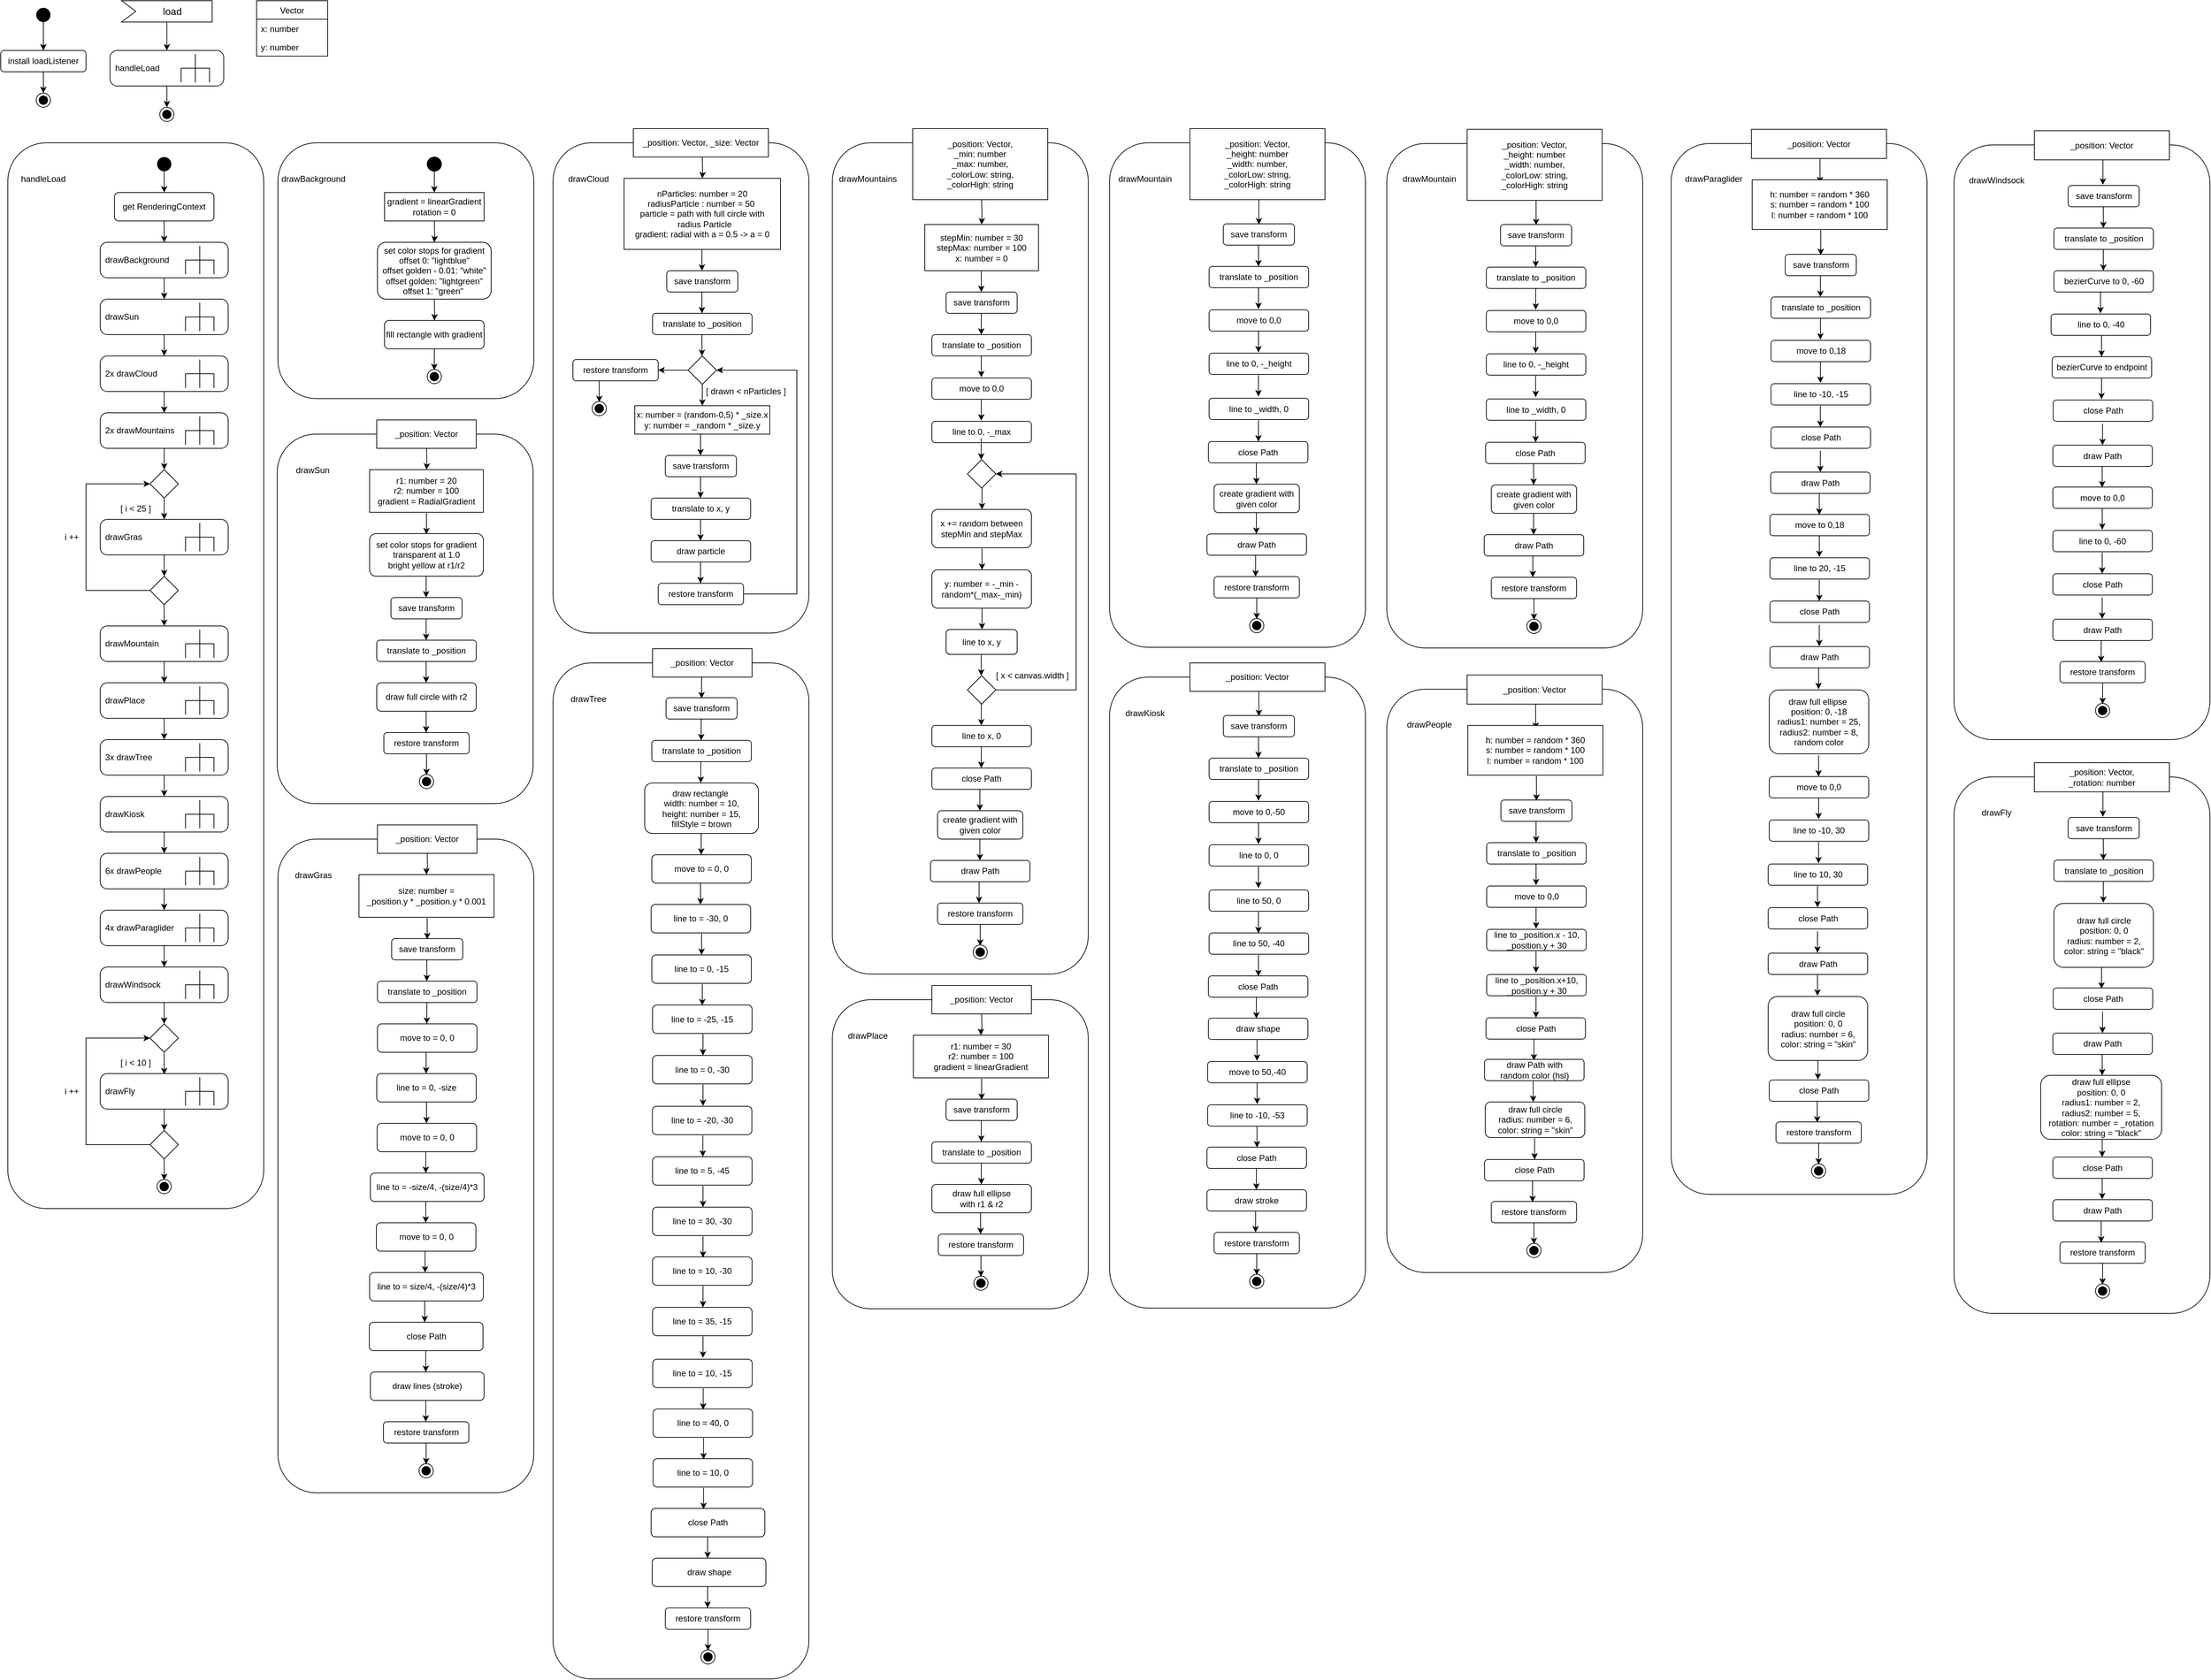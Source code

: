 <mxfile version="19.0.3" type="device"><diagram id="XUnuSMGeOPDzxqFoLSvr" name="Seite-1"><mxGraphModel dx="5000" dy="2564" grid="1" gridSize="10" guides="1" tooltips="1" connect="1" arrows="1" fold="1" page="1" pageScale="1" pageWidth="3300" pageHeight="2600" math="0" shadow="0"><root><mxCell id="0"/><mxCell id="1" parent="0"/><mxCell id="Bnk1FnJUFbVvE5Q8Lghz-5" value="" style="edgeStyle=orthogonalEdgeStyle;rounded=0;orthogonalLoop=1;jettySize=auto;html=1;" parent="1" source="Bnk1FnJUFbVvE5Q8Lghz-1" target="Bnk1FnJUFbVvE5Q8Lghz-4" edge="1"><mxGeometry relative="1" as="geometry"/></mxCell><mxCell id="Bnk1FnJUFbVvE5Q8Lghz-1" value="" style="ellipse;fillColor=#000000;strokeColor=none;" parent="1" vertex="1"><mxGeometry x="100" y="60" width="20" height="20" as="geometry"/></mxCell><mxCell id="Bnk1FnJUFbVvE5Q8Lghz-9" style="edgeStyle=orthogonalEdgeStyle;rounded=0;orthogonalLoop=1;jettySize=auto;html=1;entryX=0.5;entryY=0;entryDx=0;entryDy=0;" parent="1" source="Bnk1FnJUFbVvE5Q8Lghz-4" target="Bnk1FnJUFbVvE5Q8Lghz-8" edge="1"><mxGeometry relative="1" as="geometry"/></mxCell><mxCell id="Bnk1FnJUFbVvE5Q8Lghz-4" value="install loadListener" style="rounded=1;whiteSpace=wrap;html=1;" parent="1" vertex="1"><mxGeometry x="50" y="120" width="120" height="30" as="geometry"/></mxCell><mxCell id="Bnk1FnJUFbVvE5Q8Lghz-8" value="" style="ellipse;html=1;shape=endState;fillColor=#000000;strokeColor=#000000;" parent="1" vertex="1"><mxGeometry x="100" y="180" width="20" height="20" as="geometry"/></mxCell><mxCell id="Bnk1FnJUFbVvE5Q8Lghz-14" style="edgeStyle=orthogonalEdgeStyle;rounded=0;orthogonalLoop=1;jettySize=auto;html=1;exitX=0;exitY=0;exitDx=63.75;exitDy=30;exitPerimeter=0;" parent="1" source="Bnk1FnJUFbVvE5Q8Lghz-10" target="Bnk1FnJUFbVvE5Q8Lghz-13" edge="1"><mxGeometry relative="1" as="geometry"/></mxCell><mxCell id="Bnk1FnJUFbVvE5Q8Lghz-10" value="load" style="html=1;shape=mxgraph.infographic.ribbonSimple;notch1=20;notch2=0;align=center;verticalAlign=middle;fontSize=14;fontStyle=0;fillColor=#FFFFFF;flipH=0;spacingRight=0;spacingLeft=14;" parent="1" vertex="1"><mxGeometry x="220" y="50" width="127.5" height="30" as="geometry"/></mxCell><mxCell id="Bnk1FnJUFbVvE5Q8Lghz-19" style="edgeStyle=orthogonalEdgeStyle;rounded=0;orthogonalLoop=1;jettySize=auto;html=1;entryX=0.5;entryY=0;entryDx=0;entryDy=0;" parent="1" source="Bnk1FnJUFbVvE5Q8Lghz-13" target="Bnk1FnJUFbVvE5Q8Lghz-16" edge="1"><mxGeometry relative="1" as="geometry"/></mxCell><mxCell id="Bnk1FnJUFbVvE5Q8Lghz-13" value="handleLoad" style="shape=mxgraph.uml25.behaviorAction;html=1;rounded=1;absoluteArcSize=1;arcSize=10;align=left;spacingLeft=5;" parent="1" vertex="1"><mxGeometry x="203.75" y="120" width="160" height="50" as="geometry"/></mxCell><mxCell id="Bnk1FnJUFbVvE5Q8Lghz-16" value="" style="ellipse;html=1;shape=endState;fillColor=#000000;strokeColor=#000000;" parent="1" vertex="1"><mxGeometry x="273.75" y="200" width="20" height="20" as="geometry"/></mxCell><mxCell id="Bnk1FnJUFbVvE5Q8Lghz-20" value="Vector" style="swimlane;fontStyle=0;childLayout=stackLayout;horizontal=1;startSize=26;fillColor=none;horizontalStack=0;resizeParent=1;resizeParentMax=0;resizeLast=0;collapsible=1;marginBottom=0;" parent="1" vertex="1"><mxGeometry x="410" y="50" width="100" height="78" as="geometry"/></mxCell><mxCell id="Bnk1FnJUFbVvE5Q8Lghz-21" value="x: number" style="text;strokeColor=none;fillColor=none;align=left;verticalAlign=top;spacingLeft=4;spacingRight=4;overflow=hidden;rotatable=0;points=[[0,0.5],[1,0.5]];portConstraint=eastwest;" parent="Bnk1FnJUFbVvE5Q8Lghz-20" vertex="1"><mxGeometry y="26" width="100" height="26" as="geometry"/></mxCell><mxCell id="Bnk1FnJUFbVvE5Q8Lghz-22" value="y: number" style="text;strokeColor=none;fillColor=none;align=left;verticalAlign=top;spacingLeft=4;spacingRight=4;overflow=hidden;rotatable=0;points=[[0,0.5],[1,0.5]];portConstraint=eastwest;" parent="Bnk1FnJUFbVvE5Q8Lghz-20" vertex="1"><mxGeometry y="52" width="100" height="26" as="geometry"/></mxCell><mxCell id="Bnk1FnJUFbVvE5Q8Lghz-24" value="" style="rounded=1;whiteSpace=wrap;html=1;align=left;" parent="1" vertex="1"><mxGeometry x="60" y="250" width="360" height="1500" as="geometry"/></mxCell><mxCell id="Bnk1FnJUFbVvE5Q8Lghz-25" value="handleLoad" style="text;html=1;strokeColor=none;fillColor=none;align=center;verticalAlign=middle;whiteSpace=wrap;rounded=0;" parent="1" vertex="1"><mxGeometry x="80" y="286" width="60" height="30" as="geometry"/></mxCell><mxCell id="Bnk1FnJUFbVvE5Q8Lghz-26" value="" style="edgeStyle=orthogonalEdgeStyle;rounded=0;orthogonalLoop=1;jettySize=auto;html=1;" parent="1" source="Bnk1FnJUFbVvE5Q8Lghz-27" target="Bnk1FnJUFbVvE5Q8Lghz-28" edge="1"><mxGeometry relative="1" as="geometry"/></mxCell><mxCell id="Bnk1FnJUFbVvE5Q8Lghz-27" value="" style="ellipse;fillColor=#000000;strokeColor=none;" parent="1" vertex="1"><mxGeometry x="270" y="270" width="20" height="20" as="geometry"/></mxCell><mxCell id="Bnk1FnJUFbVvE5Q8Lghz-28" value="get RenderingContext" style="rounded=1;whiteSpace=wrap;html=1;" parent="1" vertex="1"><mxGeometry x="210" y="320" width="140" height="40" as="geometry"/></mxCell><mxCell id="Bnk1FnJUFbVvE5Q8Lghz-31" value="" style="edgeStyle=orthogonalEdgeStyle;rounded=0;orthogonalLoop=1;jettySize=auto;html=1;" parent="1" edge="1"><mxGeometry relative="1" as="geometry"><mxPoint x="280" y="360" as="sourcePoint"/><mxPoint x="280" y="390" as="targetPoint"/></mxGeometry></mxCell><mxCell id="Bnk1FnJUFbVvE5Q8Lghz-33" value="drawBackground" style="shape=mxgraph.uml25.behaviorAction;html=1;rounded=1;absoluteArcSize=1;arcSize=10;align=left;spacingLeft=5;" parent="1" vertex="1"><mxGeometry x="190" y="390" width="180" height="50" as="geometry"/></mxCell><mxCell id="Bnk1FnJUFbVvE5Q8Lghz-34" value="" style="edgeStyle=orthogonalEdgeStyle;rounded=0;orthogonalLoop=1;jettySize=auto;html=1;" parent="1" edge="1"><mxGeometry relative="1" as="geometry"><mxPoint x="280" y="440" as="sourcePoint"/><mxPoint x="280" y="470" as="targetPoint"/></mxGeometry></mxCell><mxCell id="Bnk1FnJUFbVvE5Q8Lghz-35" value="drawSun" style="shape=mxgraph.uml25.behaviorAction;html=1;rounded=1;absoluteArcSize=1;arcSize=10;align=left;spacingLeft=5;" parent="1" vertex="1"><mxGeometry x="190" y="470" width="180" height="50" as="geometry"/></mxCell><mxCell id="Bnk1FnJUFbVvE5Q8Lghz-36" value="" style="edgeStyle=orthogonalEdgeStyle;rounded=0;orthogonalLoop=1;jettySize=auto;html=1;" parent="1" edge="1"><mxGeometry relative="1" as="geometry"><mxPoint x="280" y="520" as="sourcePoint"/><mxPoint x="280" y="550" as="targetPoint"/></mxGeometry></mxCell><mxCell id="Bnk1FnJUFbVvE5Q8Lghz-37" value="2x drawCloud" style="shape=mxgraph.uml25.behaviorAction;html=1;rounded=1;absoluteArcSize=1;arcSize=10;align=left;spacingLeft=5;" parent="1" vertex="1"><mxGeometry x="190" y="550" width="180" height="50" as="geometry"/></mxCell><mxCell id="Bnk1FnJUFbVvE5Q8Lghz-38" value="" style="edgeStyle=orthogonalEdgeStyle;rounded=0;orthogonalLoop=1;jettySize=auto;html=1;" parent="1" edge="1"><mxGeometry relative="1" as="geometry"><mxPoint x="280" y="600" as="sourcePoint"/><mxPoint x="280" y="630" as="targetPoint"/></mxGeometry></mxCell><mxCell id="Bnk1FnJUFbVvE5Q8Lghz-39" value="2x drawMountains" style="shape=mxgraph.uml25.behaviorAction;html=1;rounded=1;absoluteArcSize=1;arcSize=10;align=left;spacingLeft=5;" parent="1" vertex="1"><mxGeometry x="190" y="630" width="180" height="50" as="geometry"/></mxCell><mxCell id="Bnk1FnJUFbVvE5Q8Lghz-40" value="" style="edgeStyle=orthogonalEdgeStyle;rounded=0;orthogonalLoop=1;jettySize=auto;html=1;" parent="1" edge="1"><mxGeometry relative="1" as="geometry"><mxPoint x="280" y="680" as="sourcePoint"/><mxPoint x="280" y="710" as="targetPoint"/></mxGeometry></mxCell><mxCell id="Bnk1FnJUFbVvE5Q8Lghz-41" value="drawGras" style="shape=mxgraph.uml25.behaviorAction;html=1;rounded=1;absoluteArcSize=1;arcSize=10;align=left;spacingLeft=5;" parent="1" vertex="1"><mxGeometry x="190" y="780" width="180" height="50" as="geometry"/></mxCell><mxCell id="Bnk1FnJUFbVvE5Q8Lghz-43" value="" style="edgeStyle=orthogonalEdgeStyle;rounded=0;orthogonalLoop=1;jettySize=auto;html=1;" parent="1" source="Bnk1FnJUFbVvE5Q8Lghz-42" target="Bnk1FnJUFbVvE5Q8Lghz-41" edge="1"><mxGeometry relative="1" as="geometry"/></mxCell><mxCell id="Bnk1FnJUFbVvE5Q8Lghz-42" value="" style="rhombus;whiteSpace=wrap;html=1;" parent="1" vertex="1"><mxGeometry x="260" y="710" width="40" height="40" as="geometry"/></mxCell><mxCell id="Bnk1FnJUFbVvE5Q8Lghz-44" value="" style="edgeStyle=orthogonalEdgeStyle;rounded=0;orthogonalLoop=1;jettySize=auto;html=1;" parent="1" edge="1"><mxGeometry relative="1" as="geometry"><mxPoint x="280" y="830" as="sourcePoint"/><mxPoint x="280" y="860" as="targetPoint"/></mxGeometry></mxCell><mxCell id="Bnk1FnJUFbVvE5Q8Lghz-46" style="edgeStyle=orthogonalEdgeStyle;rounded=0;orthogonalLoop=1;jettySize=auto;html=1;exitX=1;exitY=0.5;exitDx=0;exitDy=0;" parent="1" source="Bnk1FnJUFbVvE5Q8Lghz-45" edge="1"><mxGeometry relative="1" as="geometry"><mxPoint x="260" y="730" as="targetPoint"/><Array as="points"><mxPoint x="170" y="880"/><mxPoint x="170" y="730"/></Array></mxGeometry></mxCell><mxCell id="Bnk1FnJUFbVvE5Q8Lghz-45" value="" style="rhombus;whiteSpace=wrap;html=1;" parent="1" vertex="1"><mxGeometry x="260" y="860" width="40" height="40" as="geometry"/></mxCell><mxCell id="Bnk1FnJUFbVvE5Q8Lghz-47" value="[ i &amp;lt; 25 ]" style="text;html=1;strokeColor=none;fillColor=none;align=center;verticalAlign=middle;whiteSpace=wrap;rounded=0;" parent="1" vertex="1"><mxGeometry x="210" y="750" width="60" height="30" as="geometry"/></mxCell><mxCell id="Bnk1FnJUFbVvE5Q8Lghz-48" value="i ++" style="text;html=1;strokeColor=none;fillColor=none;align=center;verticalAlign=middle;whiteSpace=wrap;rounded=0;" parent="1" vertex="1"><mxGeometry x="120" y="790" width="60" height="30" as="geometry"/></mxCell><mxCell id="Bnk1FnJUFbVvE5Q8Lghz-49" value="" style="edgeStyle=orthogonalEdgeStyle;rounded=0;orthogonalLoop=1;jettySize=auto;html=1;" parent="1" edge="1"><mxGeometry relative="1" as="geometry"><mxPoint x="280" y="900" as="sourcePoint"/><mxPoint x="280" y="930" as="targetPoint"/></mxGeometry></mxCell><mxCell id="Bnk1FnJUFbVvE5Q8Lghz-50" value="drawMountain" style="shape=mxgraph.uml25.behaviorAction;html=1;rounded=1;absoluteArcSize=1;arcSize=10;align=left;spacingLeft=5;" parent="1" vertex="1"><mxGeometry x="190" y="930" width="180" height="50" as="geometry"/></mxCell><mxCell id="Bnk1FnJUFbVvE5Q8Lghz-51" value="" style="edgeStyle=orthogonalEdgeStyle;rounded=0;orthogonalLoop=1;jettySize=auto;html=1;" parent="1" edge="1"><mxGeometry relative="1" as="geometry"><mxPoint x="280" y="980" as="sourcePoint"/><mxPoint x="280" y="1010" as="targetPoint"/></mxGeometry></mxCell><mxCell id="Bnk1FnJUFbVvE5Q8Lghz-52" value="drawPlace" style="shape=mxgraph.uml25.behaviorAction;html=1;rounded=1;absoluteArcSize=1;arcSize=10;align=left;spacingLeft=5;" parent="1" vertex="1"><mxGeometry x="190" y="1010" width="180" height="50" as="geometry"/></mxCell><mxCell id="Bnk1FnJUFbVvE5Q8Lghz-53" value="" style="edgeStyle=orthogonalEdgeStyle;rounded=0;orthogonalLoop=1;jettySize=auto;html=1;" parent="1" edge="1"><mxGeometry relative="1" as="geometry"><mxPoint x="280" y="1060" as="sourcePoint"/><mxPoint x="280" y="1090" as="targetPoint"/></mxGeometry></mxCell><mxCell id="Bnk1FnJUFbVvE5Q8Lghz-54" value="3x drawTree" style="shape=mxgraph.uml25.behaviorAction;html=1;rounded=1;absoluteArcSize=1;arcSize=10;align=left;spacingLeft=5;" parent="1" vertex="1"><mxGeometry x="190" y="1090" width="180" height="50" as="geometry"/></mxCell><mxCell id="Bnk1FnJUFbVvE5Q8Lghz-55" value="" style="edgeStyle=orthogonalEdgeStyle;rounded=0;orthogonalLoop=1;jettySize=auto;html=1;" parent="1" edge="1"><mxGeometry relative="1" as="geometry"><mxPoint x="280" y="1140" as="sourcePoint"/><mxPoint x="280" y="1170" as="targetPoint"/></mxGeometry></mxCell><mxCell id="Bnk1FnJUFbVvE5Q8Lghz-56" value="drawKiosk" style="shape=mxgraph.uml25.behaviorAction;html=1;rounded=1;absoluteArcSize=1;arcSize=10;align=left;spacingLeft=5;" parent="1" vertex="1"><mxGeometry x="190" y="1170" width="180" height="50" as="geometry"/></mxCell><mxCell id="Bnk1FnJUFbVvE5Q8Lghz-57" value="" style="edgeStyle=orthogonalEdgeStyle;rounded=0;orthogonalLoop=1;jettySize=auto;html=1;" parent="1" edge="1"><mxGeometry relative="1" as="geometry"><mxPoint x="280" y="1220" as="sourcePoint"/><mxPoint x="280" y="1250" as="targetPoint"/></mxGeometry></mxCell><mxCell id="Bnk1FnJUFbVvE5Q8Lghz-58" value="6x drawPeople" style="shape=mxgraph.uml25.behaviorAction;html=1;rounded=1;absoluteArcSize=1;arcSize=10;align=left;spacingLeft=5;" parent="1" vertex="1"><mxGeometry x="190" y="1250" width="180" height="50" as="geometry"/></mxCell><mxCell id="Bnk1FnJUFbVvE5Q8Lghz-59" value="" style="edgeStyle=orthogonalEdgeStyle;rounded=0;orthogonalLoop=1;jettySize=auto;html=1;" parent="1" edge="1"><mxGeometry relative="1" as="geometry"><mxPoint x="280" y="1300" as="sourcePoint"/><mxPoint x="280" y="1330" as="targetPoint"/></mxGeometry></mxCell><mxCell id="Bnk1FnJUFbVvE5Q8Lghz-60" value="4x drawParaglider" style="shape=mxgraph.uml25.behaviorAction;html=1;rounded=1;absoluteArcSize=1;arcSize=10;align=left;spacingLeft=5;" parent="1" vertex="1"><mxGeometry x="190" y="1330" width="180" height="50" as="geometry"/></mxCell><mxCell id="Bnk1FnJUFbVvE5Q8Lghz-61" value="" style="edgeStyle=orthogonalEdgeStyle;rounded=0;orthogonalLoop=1;jettySize=auto;html=1;" parent="1" edge="1"><mxGeometry relative="1" as="geometry"><mxPoint x="280" y="1380" as="sourcePoint"/><mxPoint x="280" y="1410" as="targetPoint"/></mxGeometry></mxCell><mxCell id="Bnk1FnJUFbVvE5Q8Lghz-62" value="drawWindsock" style="shape=mxgraph.uml25.behaviorAction;html=1;rounded=1;absoluteArcSize=1;arcSize=10;align=left;spacingLeft=5;" parent="1" vertex="1"><mxGeometry x="190" y="1410" width="180" height="50" as="geometry"/></mxCell><mxCell id="Bnk1FnJUFbVvE5Q8Lghz-63" value="" style="edgeStyle=orthogonalEdgeStyle;rounded=0;orthogonalLoop=1;jettySize=auto;html=1;" parent="1" edge="1"><mxGeometry relative="1" as="geometry"><mxPoint x="280" y="1460" as="sourcePoint"/><mxPoint x="280" y="1490" as="targetPoint"/></mxGeometry></mxCell><mxCell id="Bnk1FnJUFbVvE5Q8Lghz-65" value="" style="edgeStyle=orthogonalEdgeStyle;rounded=0;orthogonalLoop=1;jettySize=auto;html=1;" parent="1" edge="1"><mxGeometry relative="1" as="geometry"><mxPoint x="280" y="1531" as="sourcePoint"/><mxPoint x="280" y="1561" as="targetPoint"/></mxGeometry></mxCell><mxCell id="Bnk1FnJUFbVvE5Q8Lghz-66" value="" style="ellipse;html=1;shape=endState;fillColor=#000000;strokeColor=#000000;" parent="1" vertex="1"><mxGeometry x="270" y="1709" width="20" height="20" as="geometry"/></mxCell><mxCell id="OMJv2_UOiTvlz9cvuGwS-1" value="" style="rounded=1;whiteSpace=wrap;html=1;align=left;" vertex="1" parent="1"><mxGeometry x="440" y="250" width="360" height="360" as="geometry"/></mxCell><mxCell id="OMJv2_UOiTvlz9cvuGwS-2" value="drawBackground" style="text;html=1;strokeColor=none;fillColor=none;align=center;verticalAlign=middle;whiteSpace=wrap;rounded=0;" vertex="1" parent="1"><mxGeometry x="460" y="286" width="60" height="30" as="geometry"/></mxCell><mxCell id="OMJv2_UOiTvlz9cvuGwS-3" value="" style="edgeStyle=orthogonalEdgeStyle;rounded=0;orthogonalLoop=1;jettySize=auto;html=1;" edge="1" parent="1" source="OMJv2_UOiTvlz9cvuGwS-4" target="OMJv2_UOiTvlz9cvuGwS-5"><mxGeometry relative="1" as="geometry"/></mxCell><mxCell id="OMJv2_UOiTvlz9cvuGwS-4" value="" style="ellipse;fillColor=#000000;strokeColor=#000000;" vertex="1" parent="1"><mxGeometry x="650" y="270" width="20" height="20" as="geometry"/></mxCell><mxCell id="OMJv2_UOiTvlz9cvuGwS-5" value="gradient = linearGradient&lt;br&gt;rotation = 0" style="rounded=1;whiteSpace=wrap;html=1;arcSize=0;" vertex="1" parent="1"><mxGeometry x="590" y="320" width="140" height="40" as="geometry"/></mxCell><mxCell id="OMJv2_UOiTvlz9cvuGwS-6" value="drawFly" style="shape=mxgraph.uml25.behaviorAction;html=1;rounded=1;absoluteArcSize=1;arcSize=10;align=left;spacingLeft=5;" vertex="1" parent="1"><mxGeometry x="190" y="1560" width="180" height="50" as="geometry"/></mxCell><mxCell id="OMJv2_UOiTvlz9cvuGwS-7" value="" style="rhombus;whiteSpace=wrap;html=1;" vertex="1" parent="1"><mxGeometry x="260" y="1490" width="40" height="40" as="geometry"/></mxCell><mxCell id="OMJv2_UOiTvlz9cvuGwS-8" value="" style="edgeStyle=orthogonalEdgeStyle;rounded=0;orthogonalLoop=1;jettySize=auto;html=1;" edge="1" parent="1"><mxGeometry relative="1" as="geometry"><mxPoint x="280" y="1610" as="sourcePoint"/><mxPoint x="280" y="1640" as="targetPoint"/></mxGeometry></mxCell><mxCell id="OMJv2_UOiTvlz9cvuGwS-9" style="edgeStyle=orthogonalEdgeStyle;rounded=0;orthogonalLoop=1;jettySize=auto;html=1;exitX=1;exitY=0.5;exitDx=0;exitDy=0;" edge="1" parent="1" source="OMJv2_UOiTvlz9cvuGwS-10"><mxGeometry relative="1" as="geometry"><mxPoint x="260" y="1510" as="targetPoint"/><Array as="points"><mxPoint x="170" y="1660"/><mxPoint x="170" y="1510"/></Array></mxGeometry></mxCell><mxCell id="OMJv2_UOiTvlz9cvuGwS-10" value="" style="rhombus;whiteSpace=wrap;html=1;" vertex="1" parent="1"><mxGeometry x="260" y="1640" width="40" height="40" as="geometry"/></mxCell><mxCell id="OMJv2_UOiTvlz9cvuGwS-11" value="[ i &amp;lt; 10 ]" style="text;html=1;strokeColor=none;fillColor=none;align=center;verticalAlign=middle;whiteSpace=wrap;rounded=0;" vertex="1" parent="1"><mxGeometry x="210" y="1530" width="60" height="30" as="geometry"/></mxCell><mxCell id="OMJv2_UOiTvlz9cvuGwS-12" value="i ++" style="text;html=1;strokeColor=none;fillColor=none;align=center;verticalAlign=middle;whiteSpace=wrap;rounded=0;" vertex="1" parent="1"><mxGeometry x="120" y="1570" width="60" height="30" as="geometry"/></mxCell><mxCell id="OMJv2_UOiTvlz9cvuGwS-13" value="" style="edgeStyle=orthogonalEdgeStyle;rounded=0;orthogonalLoop=1;jettySize=auto;html=1;" edge="1" parent="1"><mxGeometry relative="1" as="geometry"><mxPoint x="280" y="1680" as="sourcePoint"/><mxPoint x="280" y="1710" as="targetPoint"/></mxGeometry></mxCell><mxCell id="OMJv2_UOiTvlz9cvuGwS-16" value="" style="edgeStyle=orthogonalEdgeStyle;rounded=0;orthogonalLoop=1;jettySize=auto;html=1;" edge="1" parent="1" target="OMJv2_UOiTvlz9cvuGwS-17"><mxGeometry relative="1" as="geometry"><mxPoint x="660" y="360" as="sourcePoint"/></mxGeometry></mxCell><mxCell id="OMJv2_UOiTvlz9cvuGwS-17" value="set color stops for gradient&lt;br&gt;offset 0: &quot;lightblue&quot;&lt;br&gt;offset golden - 0.01: &quot;white&quot;&lt;br&gt;offset golden: &quot;lightgreen&quot;&lt;br&gt;offset 1: &quot;green&quot;&amp;nbsp;" style="rounded=1;whiteSpace=wrap;html=1;" vertex="1" parent="1"><mxGeometry x="580" y="390" width="160" height="80" as="geometry"/></mxCell><mxCell id="OMJv2_UOiTvlz9cvuGwS-18" value="" style="edgeStyle=orthogonalEdgeStyle;rounded=0;orthogonalLoop=1;jettySize=auto;html=1;" edge="1" parent="1" target="OMJv2_UOiTvlz9cvuGwS-19"><mxGeometry relative="1" as="geometry"><mxPoint x="660" y="470" as="sourcePoint"/></mxGeometry></mxCell><mxCell id="OMJv2_UOiTvlz9cvuGwS-19" value="fill rectangle with gradient" style="rounded=1;whiteSpace=wrap;html=1;" vertex="1" parent="1"><mxGeometry x="590" y="500" width="140" height="40" as="geometry"/></mxCell><mxCell id="OMJv2_UOiTvlz9cvuGwS-20" value="" style="ellipse;html=1;shape=endState;fillColor=#000000;strokeColor=#000000;" vertex="1" parent="1"><mxGeometry x="650" y="569" width="20" height="20" as="geometry"/></mxCell><mxCell id="OMJv2_UOiTvlz9cvuGwS-21" value="" style="edgeStyle=orthogonalEdgeStyle;rounded=0;orthogonalLoop=1;jettySize=auto;html=1;" edge="1" parent="1"><mxGeometry relative="1" as="geometry"><mxPoint x="660" y="540" as="sourcePoint"/><mxPoint x="660" y="570" as="targetPoint"/></mxGeometry></mxCell><mxCell id="OMJv2_UOiTvlz9cvuGwS-22" value="" style="rounded=1;whiteSpace=wrap;html=1;align=left;" vertex="1" parent="1"><mxGeometry x="439" y="660" width="360" height="520" as="geometry"/></mxCell><mxCell id="OMJv2_UOiTvlz9cvuGwS-23" value="drawSun" style="text;html=1;strokeColor=none;fillColor=none;align=center;verticalAlign=middle;whiteSpace=wrap;rounded=0;" vertex="1" parent="1"><mxGeometry x="459" y="696" width="60" height="30" as="geometry"/></mxCell><mxCell id="OMJv2_UOiTvlz9cvuGwS-26" value="_position: Vector" style="rounded=1;whiteSpace=wrap;html=1;arcSize=0;" vertex="1" parent="1"><mxGeometry x="579" y="640" width="140" height="40" as="geometry"/></mxCell><mxCell id="OMJv2_UOiTvlz9cvuGwS-27" value="" style="edgeStyle=orthogonalEdgeStyle;rounded=0;orthogonalLoop=1;jettySize=auto;html=1;" edge="1" parent="1" target="OMJv2_UOiTvlz9cvuGwS-28"><mxGeometry relative="1" as="geometry"><mxPoint x="649" y="680" as="sourcePoint"/></mxGeometry></mxCell><mxCell id="OMJv2_UOiTvlz9cvuGwS-28" value="r1: number = 20&lt;br&gt;r2: number = 100&lt;br&gt;gradient = RadialGradient" style="rounded=1;whiteSpace=wrap;html=1;arcSize=0;" vertex="1" parent="1"><mxGeometry x="569" y="710" width="160" height="60" as="geometry"/></mxCell><mxCell id="OMJv2_UOiTvlz9cvuGwS-29" value="" style="edgeStyle=orthogonalEdgeStyle;rounded=0;orthogonalLoop=1;jettySize=auto;html=1;" edge="1" parent="1"><mxGeometry relative="1" as="geometry"><mxPoint x="649" y="771" as="sourcePoint"/><mxPoint x="649" y="801" as="targetPoint"/></mxGeometry></mxCell><mxCell id="OMJv2_UOiTvlz9cvuGwS-30" value="save transform" style="rounded=1;whiteSpace=wrap;html=1;" vertex="1" parent="1"><mxGeometry x="599" y="890" width="100" height="30" as="geometry"/></mxCell><mxCell id="OMJv2_UOiTvlz9cvuGwS-31" value="" style="ellipse;html=1;shape=endState;fillColor=#000000;strokeColor=#000000;" vertex="1" parent="1"><mxGeometry x="639" y="1139" width="20" height="20" as="geometry"/></mxCell><mxCell id="OMJv2_UOiTvlz9cvuGwS-32" value="" style="edgeStyle=orthogonalEdgeStyle;rounded=0;orthogonalLoop=1;jettySize=auto;html=1;" edge="1" parent="1"><mxGeometry relative="1" as="geometry"><mxPoint x="649" y="1110" as="sourcePoint"/><mxPoint x="649" y="1140" as="targetPoint"/></mxGeometry></mxCell><mxCell id="OMJv2_UOiTvlz9cvuGwS-33" value="set color stops for gradient transparent at 1.0&lt;br&gt;bright yellow at r1/r2" style="rounded=1;whiteSpace=wrap;html=1;" vertex="1" parent="1"><mxGeometry x="569" y="800" width="160" height="60" as="geometry"/></mxCell><mxCell id="OMJv2_UOiTvlz9cvuGwS-36" value="" style="edgeStyle=orthogonalEdgeStyle;rounded=0;orthogonalLoop=1;jettySize=auto;html=1;" edge="1" parent="1"><mxGeometry relative="1" as="geometry"><mxPoint x="648.5" y="860" as="sourcePoint"/><mxPoint x="648.5" y="890" as="targetPoint"/></mxGeometry></mxCell><mxCell id="OMJv2_UOiTvlz9cvuGwS-37" value="translate to _position" style="rounded=1;whiteSpace=wrap;html=1;" vertex="1" parent="1"><mxGeometry x="579" y="950" width="140" height="30" as="geometry"/></mxCell><mxCell id="OMJv2_UOiTvlz9cvuGwS-38" value="" style="edgeStyle=orthogonalEdgeStyle;rounded=0;orthogonalLoop=1;jettySize=auto;html=1;" edge="1" parent="1"><mxGeometry relative="1" as="geometry"><mxPoint x="648.5" y="920" as="sourcePoint"/><mxPoint x="648.5" y="950" as="targetPoint"/></mxGeometry></mxCell><mxCell id="OMJv2_UOiTvlz9cvuGwS-39" value="draw full circle with r2" style="rounded=1;whiteSpace=wrap;html=1;" vertex="1" parent="1"><mxGeometry x="579" y="1010" width="140" height="40" as="geometry"/></mxCell><mxCell id="OMJv2_UOiTvlz9cvuGwS-40" value="" style="edgeStyle=orthogonalEdgeStyle;rounded=0;orthogonalLoop=1;jettySize=auto;html=1;" edge="1" parent="1"><mxGeometry relative="1" as="geometry"><mxPoint x="648.5" y="980" as="sourcePoint"/><mxPoint x="648.5" y="1010" as="targetPoint"/></mxGeometry></mxCell><mxCell id="OMJv2_UOiTvlz9cvuGwS-41" value="restore transform" style="rounded=1;whiteSpace=wrap;html=1;" vertex="1" parent="1"><mxGeometry x="589" y="1080" width="120" height="30" as="geometry"/></mxCell><mxCell id="OMJv2_UOiTvlz9cvuGwS-42" value="" style="edgeStyle=orthogonalEdgeStyle;rounded=0;orthogonalLoop=1;jettySize=auto;html=1;" edge="1" parent="1"><mxGeometry relative="1" as="geometry"><mxPoint x="648.5" y="1050" as="sourcePoint"/><mxPoint x="648.5" y="1080" as="targetPoint"/></mxGeometry></mxCell><mxCell id="OMJv2_UOiTvlz9cvuGwS-43" value="" style="rounded=1;whiteSpace=wrap;html=1;align=left;" vertex="1" parent="1"><mxGeometry x="827" y="250" width="360" height="690" as="geometry"/></mxCell><mxCell id="OMJv2_UOiTvlz9cvuGwS-44" value="drawCloud" style="text;html=1;strokeColor=none;fillColor=none;align=center;verticalAlign=middle;whiteSpace=wrap;rounded=0;" vertex="1" parent="1"><mxGeometry x="847" y="286" width="60" height="30" as="geometry"/></mxCell><mxCell id="OMJv2_UOiTvlz9cvuGwS-45" value="_position: Vector, _size: Vector" style="rounded=1;whiteSpace=wrap;html=1;arcSize=0;" vertex="1" parent="1"><mxGeometry x="940" y="230" width="190" height="40" as="geometry"/></mxCell><mxCell id="OMJv2_UOiTvlz9cvuGwS-46" value="" style="edgeStyle=orthogonalEdgeStyle;rounded=0;orthogonalLoop=1;jettySize=auto;html=1;" edge="1" parent="1" target="OMJv2_UOiTvlz9cvuGwS-47"><mxGeometry relative="1" as="geometry"><mxPoint x="1037" y="270.0" as="sourcePoint"/></mxGeometry></mxCell><mxCell id="OMJv2_UOiTvlz9cvuGwS-47" value="nParticles: number = 20&lt;br&gt;radiusParticle : number = 50&amp;nbsp;&lt;br&gt;particle = path with full circle with &lt;br&gt;&amp;nbsp; radius Particle&lt;br&gt;gradient: radial with a = 0.5 -&amp;gt; a = 0" style="rounded=1;whiteSpace=wrap;html=1;arcSize=0;" vertex="1" parent="1"><mxGeometry x="927" y="300" width="220" height="100" as="geometry"/></mxCell><mxCell id="OMJv2_UOiTvlz9cvuGwS-49" value="save transform" style="rounded=1;whiteSpace=wrap;html=1;" vertex="1" parent="1"><mxGeometry x="987" y="430" width="100" height="30" as="geometry"/></mxCell><mxCell id="OMJv2_UOiTvlz9cvuGwS-50" value="" style="ellipse;html=1;shape=endState;fillColor=#000000;strokeColor=#000000;" vertex="1" parent="1"><mxGeometry x="882" y="614" width="20" height="20" as="geometry"/></mxCell><mxCell id="OMJv2_UOiTvlz9cvuGwS-51" value="" style="edgeStyle=orthogonalEdgeStyle;rounded=0;orthogonalLoop=1;jettySize=auto;html=1;" edge="1" parent="1"><mxGeometry relative="1" as="geometry"><mxPoint x="892" y="585" as="sourcePoint"/><mxPoint x="892" y="615" as="targetPoint"/></mxGeometry></mxCell><mxCell id="OMJv2_UOiTvlz9cvuGwS-53" value="" style="edgeStyle=orthogonalEdgeStyle;rounded=0;orthogonalLoop=1;jettySize=auto;html=1;" edge="1" parent="1"><mxGeometry relative="1" as="geometry"><mxPoint x="1036.5" y="400.0" as="sourcePoint"/><mxPoint x="1036.5" y="430.0" as="targetPoint"/></mxGeometry></mxCell><mxCell id="OMJv2_UOiTvlz9cvuGwS-54" value="translate to _position" style="rounded=1;whiteSpace=wrap;html=1;" vertex="1" parent="1"><mxGeometry x="967" y="490" width="140" height="30" as="geometry"/></mxCell><mxCell id="OMJv2_UOiTvlz9cvuGwS-55" value="" style="edgeStyle=orthogonalEdgeStyle;rounded=0;orthogonalLoop=1;jettySize=auto;html=1;" edge="1" parent="1"><mxGeometry relative="1" as="geometry"><mxPoint x="1036.5" y="460.0" as="sourcePoint"/><mxPoint x="1036.5" y="490.0" as="targetPoint"/></mxGeometry></mxCell><mxCell id="OMJv2_UOiTvlz9cvuGwS-57" value="" style="edgeStyle=orthogonalEdgeStyle;rounded=0;orthogonalLoop=1;jettySize=auto;html=1;" edge="1" parent="1"><mxGeometry relative="1" as="geometry"><mxPoint x="1036.5" y="520.0" as="sourcePoint"/><mxPoint x="1036.5" y="550.0" as="targetPoint"/></mxGeometry></mxCell><mxCell id="OMJv2_UOiTvlz9cvuGwS-71" style="edgeStyle=orthogonalEdgeStyle;rounded=0;orthogonalLoop=1;jettySize=auto;html=1;entryX=1;entryY=0.5;entryDx=0;entryDy=0;" edge="1" parent="1" source="OMJv2_UOiTvlz9cvuGwS-58" target="OMJv2_UOiTvlz9cvuGwS-61"><mxGeometry relative="1" as="geometry"><Array as="points"><mxPoint x="1170" y="885"/><mxPoint x="1170" y="570"/></Array></mxGeometry></mxCell><mxCell id="OMJv2_UOiTvlz9cvuGwS-58" value="restore transform" style="rounded=1;whiteSpace=wrap;html=1;" vertex="1" parent="1"><mxGeometry x="975" y="870" width="120" height="30" as="geometry"/></mxCell><mxCell id="OMJv2_UOiTvlz9cvuGwS-59" value="" style="edgeStyle=orthogonalEdgeStyle;rounded=0;orthogonalLoop=1;jettySize=auto;html=1;" edge="1" parent="1"><mxGeometry relative="1" as="geometry"><mxPoint x="1034.5" y="840" as="sourcePoint"/><mxPoint x="1034.5" y="870" as="targetPoint"/></mxGeometry></mxCell><mxCell id="OMJv2_UOiTvlz9cvuGwS-60" value="" style="edgeStyle=orthogonalEdgeStyle;rounded=0;orthogonalLoop=1;jettySize=auto;html=1;" edge="1" parent="1" source="OMJv2_UOiTvlz9cvuGwS-61"><mxGeometry relative="1" as="geometry"><mxPoint x="1037.059" y="620.0" as="targetPoint"/></mxGeometry></mxCell><mxCell id="OMJv2_UOiTvlz9cvuGwS-73" value="" style="edgeStyle=orthogonalEdgeStyle;rounded=0;orthogonalLoop=1;jettySize=auto;html=1;" edge="1" parent="1" source="OMJv2_UOiTvlz9cvuGwS-61" target="OMJv2_UOiTvlz9cvuGwS-72"><mxGeometry relative="1" as="geometry"/></mxCell><mxCell id="OMJv2_UOiTvlz9cvuGwS-61" value="" style="rhombus;whiteSpace=wrap;html=1;" vertex="1" parent="1"><mxGeometry x="1017" y="550" width="40" height="40" as="geometry"/></mxCell><mxCell id="OMJv2_UOiTvlz9cvuGwS-62" value="x: number = (random-0,5) * _size.x&lt;br&gt;y: number = _random * _size.y" style="rounded=1;whiteSpace=wrap;html=1;arcSize=0;" vertex="1" parent="1"><mxGeometry x="942" y="620" width="190" height="40" as="geometry"/></mxCell><mxCell id="OMJv2_UOiTvlz9cvuGwS-63" value="save transform" style="rounded=1;whiteSpace=wrap;html=1;" vertex="1" parent="1"><mxGeometry x="985" y="690" width="100" height="30" as="geometry"/></mxCell><mxCell id="OMJv2_UOiTvlz9cvuGwS-64" value="" style="edgeStyle=orthogonalEdgeStyle;rounded=0;orthogonalLoop=1;jettySize=auto;html=1;" edge="1" parent="1"><mxGeometry relative="1" as="geometry"><mxPoint x="1034.5" y="660.0" as="sourcePoint"/><mxPoint x="1034.5" y="690.0" as="targetPoint"/></mxGeometry></mxCell><mxCell id="OMJv2_UOiTvlz9cvuGwS-65" value="translate to x, y" style="rounded=1;whiteSpace=wrap;html=1;" vertex="1" parent="1"><mxGeometry x="965" y="750" width="140" height="30" as="geometry"/></mxCell><mxCell id="OMJv2_UOiTvlz9cvuGwS-66" value="" style="edgeStyle=orthogonalEdgeStyle;rounded=0;orthogonalLoop=1;jettySize=auto;html=1;" edge="1" parent="1"><mxGeometry relative="1" as="geometry"><mxPoint x="1034.5" y="720.0" as="sourcePoint"/><mxPoint x="1034.5" y="750.0" as="targetPoint"/></mxGeometry></mxCell><mxCell id="OMJv2_UOiTvlz9cvuGwS-67" value="" style="edgeStyle=orthogonalEdgeStyle;rounded=0;orthogonalLoop=1;jettySize=auto;html=1;" edge="1" parent="1"><mxGeometry relative="1" as="geometry"><mxPoint x="1034.5" y="780.0" as="sourcePoint"/><mxPoint x="1034.5" y="810.0" as="targetPoint"/></mxGeometry></mxCell><mxCell id="OMJv2_UOiTvlz9cvuGwS-68" value="[ drawn &amp;lt; nParticles ]" style="text;html=1;strokeColor=none;fillColor=none;align=center;verticalAlign=middle;whiteSpace=wrap;rounded=0;" vertex="1" parent="1"><mxGeometry x="1037" y="585" width="123" height="30" as="geometry"/></mxCell><mxCell id="OMJv2_UOiTvlz9cvuGwS-69" value="draw particle" style="rounded=1;whiteSpace=wrap;html=1;" vertex="1" parent="1"><mxGeometry x="965" y="810" width="140" height="30" as="geometry"/></mxCell><mxCell id="OMJv2_UOiTvlz9cvuGwS-72" value="restore transform" style="rounded=1;whiteSpace=wrap;html=1;" vertex="1" parent="1"><mxGeometry x="855" y="555" width="120" height="30" as="geometry"/></mxCell><mxCell id="OMJv2_UOiTvlz9cvuGwS-74" value="" style="rounded=1;whiteSpace=wrap;html=1;align=left;" vertex="1" parent="1"><mxGeometry x="1220" y="250" width="360" height="1170" as="geometry"/></mxCell><mxCell id="OMJv2_UOiTvlz9cvuGwS-75" value="drawMountains" style="text;html=1;strokeColor=none;fillColor=none;align=center;verticalAlign=middle;whiteSpace=wrap;rounded=0;" vertex="1" parent="1"><mxGeometry x="1240" y="286" width="60" height="30" as="geometry"/></mxCell><mxCell id="OMJv2_UOiTvlz9cvuGwS-76" value="_position: Vector,&lt;br&gt;_min: number&lt;br&gt;_max: number,&lt;br&gt;_colorLow: string,&lt;br&gt;_colorHigh: string" style="rounded=1;whiteSpace=wrap;html=1;arcSize=0;" vertex="1" parent="1"><mxGeometry x="1333" y="230" width="190" height="100" as="geometry"/></mxCell><mxCell id="OMJv2_UOiTvlz9cvuGwS-77" value="" style="edgeStyle=orthogonalEdgeStyle;rounded=0;orthogonalLoop=1;jettySize=auto;html=1;" edge="1" parent="1" target="OMJv2_UOiTvlz9cvuGwS-78"><mxGeometry relative="1" as="geometry"><mxPoint x="1430" y="330" as="sourcePoint"/></mxGeometry></mxCell><mxCell id="OMJv2_UOiTvlz9cvuGwS-78" value="stepMin: number = 30&lt;br&gt;stepMax: number = 100&lt;br&gt;x: number = 0" style="rounded=1;whiteSpace=wrap;html=1;arcSize=0;" vertex="1" parent="1"><mxGeometry x="1350" y="365" width="160" height="65" as="geometry"/></mxCell><mxCell id="OMJv2_UOiTvlz9cvuGwS-79" value="save transform" style="rounded=1;whiteSpace=wrap;html=1;" vertex="1" parent="1"><mxGeometry x="1380" y="460" width="100" height="30" as="geometry"/></mxCell><mxCell id="OMJv2_UOiTvlz9cvuGwS-82" value="" style="edgeStyle=orthogonalEdgeStyle;rounded=0;orthogonalLoop=1;jettySize=auto;html=1;" edge="1" parent="1"><mxGeometry relative="1" as="geometry"><mxPoint x="1429.5" y="430.0" as="sourcePoint"/><mxPoint x="1429.5" y="460.0" as="targetPoint"/></mxGeometry></mxCell><mxCell id="OMJv2_UOiTvlz9cvuGwS-83" value="translate to _position" style="rounded=1;whiteSpace=wrap;html=1;" vertex="1" parent="1"><mxGeometry x="1360" y="520" width="140" height="30" as="geometry"/></mxCell><mxCell id="OMJv2_UOiTvlz9cvuGwS-84" value="" style="edgeStyle=orthogonalEdgeStyle;rounded=0;orthogonalLoop=1;jettySize=auto;html=1;" edge="1" parent="1"><mxGeometry relative="1" as="geometry"><mxPoint x="1429.5" y="490.0" as="sourcePoint"/><mxPoint x="1429.5" y="520.0" as="targetPoint"/></mxGeometry></mxCell><mxCell id="OMJv2_UOiTvlz9cvuGwS-85" value="" style="edgeStyle=orthogonalEdgeStyle;rounded=0;orthogonalLoop=1;jettySize=auto;html=1;" edge="1" parent="1"><mxGeometry relative="1" as="geometry"><mxPoint x="1429.5" y="550.0" as="sourcePoint"/><mxPoint x="1429.5" y="580.0" as="targetPoint"/></mxGeometry></mxCell><mxCell id="OMJv2_UOiTvlz9cvuGwS-86" style="edgeStyle=orthogonalEdgeStyle;rounded=0;orthogonalLoop=1;jettySize=auto;html=1;entryX=1;entryY=0.5;entryDx=0;entryDy=0;exitX=1;exitY=0.5;exitDx=0;exitDy=0;" edge="1" parent="1" source="OMJv2_UOiTvlz9cvuGwS-110" target="OMJv2_UOiTvlz9cvuGwS-91"><mxGeometry relative="1" as="geometry"><Array as="points"><mxPoint x="1563" y="1020"/><mxPoint x="1563" y="716"/></Array><mxPoint x="1510" y="980" as="sourcePoint"/></mxGeometry></mxCell><mxCell id="OMJv2_UOiTvlz9cvuGwS-87" value="create gradient with given color" style="rounded=1;whiteSpace=wrap;html=1;" vertex="1" parent="1"><mxGeometry x="1368" y="1190" width="120" height="40" as="geometry"/></mxCell><mxCell id="OMJv2_UOiTvlz9cvuGwS-88" value="" style="edgeStyle=orthogonalEdgeStyle;rounded=0;orthogonalLoop=1;jettySize=auto;html=1;" edge="1" parent="1"><mxGeometry relative="1" as="geometry"><mxPoint x="1427.5" y="1160.0" as="sourcePoint"/><mxPoint x="1427.5" y="1190.0" as="targetPoint"/></mxGeometry></mxCell><mxCell id="OMJv2_UOiTvlz9cvuGwS-91" value="" style="rhombus;whiteSpace=wrap;html=1;" vertex="1" parent="1"><mxGeometry x="1410" y="696" width="40" height="40" as="geometry"/></mxCell><mxCell id="OMJv2_UOiTvlz9cvuGwS-93" value="x += random between stepMin and stepMax" style="rounded=1;whiteSpace=wrap;html=1;" vertex="1" parent="1"><mxGeometry x="1360" y="766" width="140" height="54" as="geometry"/></mxCell><mxCell id="OMJv2_UOiTvlz9cvuGwS-94" value="" style="edgeStyle=orthogonalEdgeStyle;rounded=0;orthogonalLoop=1;jettySize=auto;html=1;" edge="1" parent="1"><mxGeometry relative="1" as="geometry"><mxPoint x="1430.5" y="736.0" as="sourcePoint"/><mxPoint x="1430.5" y="766.0" as="targetPoint"/></mxGeometry></mxCell><mxCell id="OMJv2_UOiTvlz9cvuGwS-95" value="line to x, 0" style="rounded=1;whiteSpace=wrap;html=1;" vertex="1" parent="1"><mxGeometry x="1360" y="1070" width="140" height="30" as="geometry"/></mxCell><mxCell id="OMJv2_UOiTvlz9cvuGwS-96" value="" style="edgeStyle=orthogonalEdgeStyle;rounded=0;orthogonalLoop=1;jettySize=auto;html=1;" edge="1" parent="1"><mxGeometry relative="1" as="geometry"><mxPoint x="1429.5" y="1040.0" as="sourcePoint"/><mxPoint x="1429.5" y="1070.0" as="targetPoint"/></mxGeometry></mxCell><mxCell id="OMJv2_UOiTvlz9cvuGwS-97" value="" style="edgeStyle=orthogonalEdgeStyle;rounded=0;orthogonalLoop=1;jettySize=auto;html=1;" edge="1" parent="1"><mxGeometry relative="1" as="geometry"><mxPoint x="1429.5" y="1100.0" as="sourcePoint"/><mxPoint x="1429.5" y="1130.0" as="targetPoint"/></mxGeometry></mxCell><mxCell id="OMJv2_UOiTvlz9cvuGwS-99" value="close Path" style="rounded=1;whiteSpace=wrap;html=1;" vertex="1" parent="1"><mxGeometry x="1360" y="1130" width="140" height="30" as="geometry"/></mxCell><mxCell id="OMJv2_UOiTvlz9cvuGwS-101" value="move to 0,0" style="rounded=1;whiteSpace=wrap;html=1;" vertex="1" parent="1"><mxGeometry x="1360" y="581" width="140" height="30" as="geometry"/></mxCell><mxCell id="OMJv2_UOiTvlz9cvuGwS-102" value="" style="edgeStyle=orthogonalEdgeStyle;rounded=0;orthogonalLoop=1;jettySize=auto;html=1;" edge="1" parent="1"><mxGeometry relative="1" as="geometry"><mxPoint x="1429.5" y="611.0" as="sourcePoint"/><mxPoint x="1429.5" y="641.0" as="targetPoint"/></mxGeometry></mxCell><mxCell id="OMJv2_UOiTvlz9cvuGwS-103" value="line to 0, -_max" style="rounded=1;whiteSpace=wrap;html=1;" vertex="1" parent="1"><mxGeometry x="1360" y="642" width="140" height="30" as="geometry"/></mxCell><mxCell id="OMJv2_UOiTvlz9cvuGwS-104" value="" style="edgeStyle=orthogonalEdgeStyle;rounded=0;orthogonalLoop=1;jettySize=auto;html=1;" edge="1" parent="1"><mxGeometry relative="1" as="geometry"><mxPoint x="1429.41" y="666.0" as="sourcePoint"/><mxPoint x="1429.41" y="696.0" as="targetPoint"/></mxGeometry></mxCell><mxCell id="OMJv2_UOiTvlz9cvuGwS-106" value="y: number = -_min - random*(_max-_min)" style="rounded=1;whiteSpace=wrap;html=1;" vertex="1" parent="1"><mxGeometry x="1360" y="851" width="140" height="54" as="geometry"/></mxCell><mxCell id="OMJv2_UOiTvlz9cvuGwS-107" value="" style="edgeStyle=orthogonalEdgeStyle;rounded=0;orthogonalLoop=1;jettySize=auto;html=1;" edge="1" parent="1"><mxGeometry relative="1" as="geometry"><mxPoint x="1430.5" y="821.0" as="sourcePoint"/><mxPoint x="1430.5" y="851.0" as="targetPoint"/></mxGeometry></mxCell><mxCell id="OMJv2_UOiTvlz9cvuGwS-108" value="line to x, y" style="rounded=1;whiteSpace=wrap;html=1;" vertex="1" parent="1"><mxGeometry x="1380" y="935" width="100" height="35" as="geometry"/></mxCell><mxCell id="OMJv2_UOiTvlz9cvuGwS-109" value="" style="edgeStyle=orthogonalEdgeStyle;rounded=0;orthogonalLoop=1;jettySize=auto;html=1;" edge="1" parent="1"><mxGeometry relative="1" as="geometry"><mxPoint x="1430.5" y="905.0" as="sourcePoint"/><mxPoint x="1430.5" y="935.0" as="targetPoint"/></mxGeometry></mxCell><mxCell id="OMJv2_UOiTvlz9cvuGwS-110" value="" style="rhombus;whiteSpace=wrap;html=1;" vertex="1" parent="1"><mxGeometry x="1410" y="1000" width="40" height="40" as="geometry"/></mxCell><mxCell id="OMJv2_UOiTvlz9cvuGwS-111" value="" style="edgeStyle=orthogonalEdgeStyle;rounded=0;orthogonalLoop=1;jettySize=auto;html=1;" edge="1" parent="1"><mxGeometry relative="1" as="geometry"><mxPoint x="1429.41" y="970.0" as="sourcePoint"/><mxPoint x="1429.41" y="1000.0" as="targetPoint"/></mxGeometry></mxCell><mxCell id="OMJv2_UOiTvlz9cvuGwS-112" value="[ x &amp;lt; canvas.width ]" style="text;html=1;strokeColor=none;fillColor=none;align=center;verticalAlign=middle;whiteSpace=wrap;rounded=0;" vertex="1" parent="1"><mxGeometry x="1440" y="985" width="123" height="30" as="geometry"/></mxCell><mxCell id="OMJv2_UOiTvlz9cvuGwS-113" value="" style="edgeStyle=orthogonalEdgeStyle;rounded=0;orthogonalLoop=1;jettySize=auto;html=1;" edge="1" parent="1"><mxGeometry relative="1" as="geometry"><mxPoint x="1427.5" y="1230" as="sourcePoint"/><mxPoint x="1427.5" y="1260" as="targetPoint"/></mxGeometry></mxCell><mxCell id="OMJv2_UOiTvlz9cvuGwS-114" value="draw Path" style="rounded=1;whiteSpace=wrap;html=1;" vertex="1" parent="1"><mxGeometry x="1358" y="1260" width="140" height="30" as="geometry"/></mxCell><mxCell id="OMJv2_UOiTvlz9cvuGwS-115" value="" style="ellipse;html=1;shape=endState;fillColor=#000000;strokeColor=#000000;" vertex="1" parent="1"><mxGeometry x="1418" y="1379" width="20" height="20" as="geometry"/></mxCell><mxCell id="OMJv2_UOiTvlz9cvuGwS-116" value="" style="edgeStyle=orthogonalEdgeStyle;rounded=0;orthogonalLoop=1;jettySize=auto;html=1;" edge="1" parent="1"><mxGeometry relative="1" as="geometry"><mxPoint x="1428" y="1350.0" as="sourcePoint"/><mxPoint x="1428" y="1380.0" as="targetPoint"/></mxGeometry></mxCell><mxCell id="OMJv2_UOiTvlz9cvuGwS-117" value="restore transform" style="rounded=1;whiteSpace=wrap;html=1;" vertex="1" parent="1"><mxGeometry x="1368" y="1320" width="120" height="30" as="geometry"/></mxCell><mxCell id="OMJv2_UOiTvlz9cvuGwS-118" value="" style="edgeStyle=orthogonalEdgeStyle;rounded=0;orthogonalLoop=1;jettySize=auto;html=1;" edge="1" parent="1"><mxGeometry relative="1" as="geometry"><mxPoint x="1426.41" y="1290" as="sourcePoint"/><mxPoint x="1426.41" y="1320" as="targetPoint"/></mxGeometry></mxCell><mxCell id="OMJv2_UOiTvlz9cvuGwS-137" value="" style="rounded=1;whiteSpace=wrap;html=1;align=left;" vertex="1" parent="1"><mxGeometry x="440" y="1230" width="360" height="920" as="geometry"/></mxCell><mxCell id="OMJv2_UOiTvlz9cvuGwS-138" value="drawGras" style="text;html=1;strokeColor=none;fillColor=none;align=center;verticalAlign=middle;whiteSpace=wrap;rounded=0;" vertex="1" parent="1"><mxGeometry x="460" y="1266" width="60" height="30" as="geometry"/></mxCell><mxCell id="OMJv2_UOiTvlz9cvuGwS-139" value="_position: Vector" style="rounded=1;whiteSpace=wrap;html=1;arcSize=0;" vertex="1" parent="1"><mxGeometry x="580" y="1210" width="140" height="40" as="geometry"/></mxCell><mxCell id="OMJv2_UOiTvlz9cvuGwS-140" value="" style="edgeStyle=orthogonalEdgeStyle;rounded=0;orthogonalLoop=1;jettySize=auto;html=1;" edge="1" parent="1" target="OMJv2_UOiTvlz9cvuGwS-141"><mxGeometry relative="1" as="geometry"><mxPoint x="650" y="1250.0" as="sourcePoint"/></mxGeometry></mxCell><mxCell id="OMJv2_UOiTvlz9cvuGwS-141" value="size: number = &lt;br&gt;_position.y * _position.y * 0.001" style="rounded=1;whiteSpace=wrap;html=1;arcSize=0;" vertex="1" parent="1"><mxGeometry x="554" y="1280" width="190" height="60" as="geometry"/></mxCell><mxCell id="OMJv2_UOiTvlz9cvuGwS-142" value="" style="edgeStyle=orthogonalEdgeStyle;rounded=0;orthogonalLoop=1;jettySize=auto;html=1;" edge="1" parent="1"><mxGeometry relative="1" as="geometry"><mxPoint x="650" y="1341" as="sourcePoint"/><mxPoint x="650" y="1371" as="targetPoint"/></mxGeometry></mxCell><mxCell id="OMJv2_UOiTvlz9cvuGwS-143" value="save transform" style="rounded=1;whiteSpace=wrap;html=1;" vertex="1" parent="1"><mxGeometry x="600" y="1370" width="100" height="30" as="geometry"/></mxCell><mxCell id="OMJv2_UOiTvlz9cvuGwS-144" value="" style="ellipse;html=1;shape=endState;fillColor=#000000;strokeColor=#000000;" vertex="1" parent="1"><mxGeometry x="638.5" y="2109" width="20" height="20" as="geometry"/></mxCell><mxCell id="OMJv2_UOiTvlz9cvuGwS-145" value="" style="edgeStyle=orthogonalEdgeStyle;rounded=0;orthogonalLoop=1;jettySize=auto;html=1;" edge="1" parent="1"><mxGeometry relative="1" as="geometry"><mxPoint x="648.5" y="2080" as="sourcePoint"/><mxPoint x="648.5" y="2110" as="targetPoint"/></mxGeometry></mxCell><mxCell id="OMJv2_UOiTvlz9cvuGwS-148" value="translate to _position" style="rounded=1;whiteSpace=wrap;html=1;" vertex="1" parent="1"><mxGeometry x="580" y="1430" width="140" height="30" as="geometry"/></mxCell><mxCell id="OMJv2_UOiTvlz9cvuGwS-149" value="" style="edgeStyle=orthogonalEdgeStyle;rounded=0;orthogonalLoop=1;jettySize=auto;html=1;" edge="1" parent="1"><mxGeometry relative="1" as="geometry"><mxPoint x="649.5" y="1400.0" as="sourcePoint"/><mxPoint x="649.5" y="1430.0" as="targetPoint"/></mxGeometry></mxCell><mxCell id="OMJv2_UOiTvlz9cvuGwS-150" value="move to = 0, 0" style="rounded=1;whiteSpace=wrap;html=1;" vertex="1" parent="1"><mxGeometry x="580" y="1490" width="140" height="40" as="geometry"/></mxCell><mxCell id="OMJv2_UOiTvlz9cvuGwS-151" value="" style="edgeStyle=orthogonalEdgeStyle;rounded=0;orthogonalLoop=1;jettySize=auto;html=1;" edge="1" parent="1"><mxGeometry relative="1" as="geometry"><mxPoint x="649.5" y="1460.0" as="sourcePoint"/><mxPoint x="649.5" y="1490.0" as="targetPoint"/></mxGeometry></mxCell><mxCell id="OMJv2_UOiTvlz9cvuGwS-152" value="restore transform" style="rounded=1;whiteSpace=wrap;html=1;" vertex="1" parent="1"><mxGeometry x="588.5" y="2050" width="120" height="30" as="geometry"/></mxCell><mxCell id="OMJv2_UOiTvlz9cvuGwS-153" value="" style="edgeStyle=orthogonalEdgeStyle;rounded=0;orthogonalLoop=1;jettySize=auto;html=1;" edge="1" parent="1"><mxGeometry relative="1" as="geometry"><mxPoint x="648" y="2020" as="sourcePoint"/><mxPoint x="648" y="2050" as="targetPoint"/></mxGeometry></mxCell><mxCell id="OMJv2_UOiTvlz9cvuGwS-154" value="" style="rounded=1;whiteSpace=wrap;html=1;align=left;" vertex="1" parent="1"><mxGeometry x="1610" y="250" width="360" height="710" as="geometry"/></mxCell><mxCell id="OMJv2_UOiTvlz9cvuGwS-155" value="drawMountain" style="text;html=1;strokeColor=none;fillColor=none;align=center;verticalAlign=middle;whiteSpace=wrap;rounded=0;" vertex="1" parent="1"><mxGeometry x="1630" y="286" width="60" height="30" as="geometry"/></mxCell><mxCell id="OMJv2_UOiTvlz9cvuGwS-156" value="_position: Vector,&lt;br&gt;_height: number&lt;br&gt;_width: number,&lt;br&gt;_colorLow: string,&lt;br&gt;_colorHigh: string" style="rounded=1;whiteSpace=wrap;html=1;arcSize=0;" vertex="1" parent="1"><mxGeometry x="1723" y="230" width="190" height="100" as="geometry"/></mxCell><mxCell id="OMJv2_UOiTvlz9cvuGwS-157" value="" style="edgeStyle=orthogonalEdgeStyle;rounded=0;orthogonalLoop=1;jettySize=auto;html=1;" edge="1" parent="1"><mxGeometry relative="1" as="geometry"><mxPoint x="1820" y="330" as="sourcePoint"/><mxPoint x="1820.059" y="365" as="targetPoint"/></mxGeometry></mxCell><mxCell id="OMJv2_UOiTvlz9cvuGwS-159" value="save transform" style="rounded=1;whiteSpace=wrap;html=1;" vertex="1" parent="1"><mxGeometry x="1770" y="364" width="100" height="30" as="geometry"/></mxCell><mxCell id="OMJv2_UOiTvlz9cvuGwS-161" value="translate to _position" style="rounded=1;whiteSpace=wrap;html=1;" vertex="1" parent="1"><mxGeometry x="1750" y="424" width="140" height="30" as="geometry"/></mxCell><mxCell id="OMJv2_UOiTvlz9cvuGwS-162" value="" style="edgeStyle=orthogonalEdgeStyle;rounded=0;orthogonalLoop=1;jettySize=auto;html=1;" edge="1" parent="1"><mxGeometry relative="1" as="geometry"><mxPoint x="1819.5" y="394.0" as="sourcePoint"/><mxPoint x="1819.5" y="424.0" as="targetPoint"/></mxGeometry></mxCell><mxCell id="OMJv2_UOiTvlz9cvuGwS-163" value="" style="edgeStyle=orthogonalEdgeStyle;rounded=0;orthogonalLoop=1;jettySize=auto;html=1;" edge="1" parent="1"><mxGeometry relative="1" as="geometry"><mxPoint x="1819.5" y="454.0" as="sourcePoint"/><mxPoint x="1819.5" y="484.0" as="targetPoint"/></mxGeometry></mxCell><mxCell id="OMJv2_UOiTvlz9cvuGwS-165" value="create gradient with given color" style="rounded=1;whiteSpace=wrap;html=1;" vertex="1" parent="1"><mxGeometry x="1757" y="730.5" width="120" height="40" as="geometry"/></mxCell><mxCell id="OMJv2_UOiTvlz9cvuGwS-166" value="" style="edgeStyle=orthogonalEdgeStyle;rounded=0;orthogonalLoop=1;jettySize=auto;html=1;" edge="1" parent="1"><mxGeometry relative="1" as="geometry"><mxPoint x="1816.5" y="700.5" as="sourcePoint"/><mxPoint x="1816.5" y="730.5" as="targetPoint"/></mxGeometry></mxCell><mxCell id="OMJv2_UOiTvlz9cvuGwS-173" value="close Path" style="rounded=1;whiteSpace=wrap;html=1;" vertex="1" parent="1"><mxGeometry x="1749" y="670.5" width="140" height="30" as="geometry"/></mxCell><mxCell id="OMJv2_UOiTvlz9cvuGwS-174" value="move to 0,0" style="rounded=1;whiteSpace=wrap;html=1;" vertex="1" parent="1"><mxGeometry x="1750" y="485" width="140" height="30" as="geometry"/></mxCell><mxCell id="OMJv2_UOiTvlz9cvuGwS-175" value="" style="edgeStyle=orthogonalEdgeStyle;rounded=0;orthogonalLoop=1;jettySize=auto;html=1;" edge="1" parent="1"><mxGeometry relative="1" as="geometry"><mxPoint x="1819.5" y="515.0" as="sourcePoint"/><mxPoint x="1819.5" y="545.0" as="targetPoint"/></mxGeometry></mxCell><mxCell id="OMJv2_UOiTvlz9cvuGwS-176" value="line to 0, -_height" style="rounded=1;whiteSpace=wrap;html=1;" vertex="1" parent="1"><mxGeometry x="1750" y="546" width="140" height="30" as="geometry"/></mxCell><mxCell id="OMJv2_UOiTvlz9cvuGwS-177" value="" style="edgeStyle=orthogonalEdgeStyle;rounded=0;orthogonalLoop=1;jettySize=auto;html=1;" edge="1" parent="1"><mxGeometry relative="1" as="geometry"><mxPoint x="1819.41" y="577.0" as="sourcePoint"/><mxPoint x="1819.41" y="607.0" as="targetPoint"/></mxGeometry></mxCell><mxCell id="OMJv2_UOiTvlz9cvuGwS-185" value="" style="edgeStyle=orthogonalEdgeStyle;rounded=0;orthogonalLoop=1;jettySize=auto;html=1;" edge="1" parent="1"><mxGeometry relative="1" as="geometry"><mxPoint x="1816.5" y="770.5" as="sourcePoint"/><mxPoint x="1816.5" y="800.5" as="targetPoint"/></mxGeometry></mxCell><mxCell id="OMJv2_UOiTvlz9cvuGwS-186" value="draw Path" style="rounded=1;whiteSpace=wrap;html=1;" vertex="1" parent="1"><mxGeometry x="1747" y="800.5" width="140" height="30" as="geometry"/></mxCell><mxCell id="OMJv2_UOiTvlz9cvuGwS-187" value="" style="ellipse;html=1;shape=endState;fillColor=#000000;strokeColor=#000000;" vertex="1" parent="1"><mxGeometry x="1807" y="919.5" width="20" height="20" as="geometry"/></mxCell><mxCell id="OMJv2_UOiTvlz9cvuGwS-188" value="" style="edgeStyle=orthogonalEdgeStyle;rounded=0;orthogonalLoop=1;jettySize=auto;html=1;" edge="1" parent="1"><mxGeometry relative="1" as="geometry"><mxPoint x="1817" y="890.5" as="sourcePoint"/><mxPoint x="1817" y="920.5" as="targetPoint"/></mxGeometry></mxCell><mxCell id="OMJv2_UOiTvlz9cvuGwS-189" value="restore transform" style="rounded=1;whiteSpace=wrap;html=1;" vertex="1" parent="1"><mxGeometry x="1757" y="860.5" width="120" height="30" as="geometry"/></mxCell><mxCell id="OMJv2_UOiTvlz9cvuGwS-190" value="" style="edgeStyle=orthogonalEdgeStyle;rounded=0;orthogonalLoop=1;jettySize=auto;html=1;" edge="1" parent="1"><mxGeometry relative="1" as="geometry"><mxPoint x="1815.41" y="830.5" as="sourcePoint"/><mxPoint x="1815.41" y="860.5" as="targetPoint"/></mxGeometry></mxCell><mxCell id="OMJv2_UOiTvlz9cvuGwS-192" value="line to _width, 0" style="rounded=1;whiteSpace=wrap;html=1;" vertex="1" parent="1"><mxGeometry x="1750" y="609.5" width="140" height="30" as="geometry"/></mxCell><mxCell id="OMJv2_UOiTvlz9cvuGwS-193" value="" style="edgeStyle=orthogonalEdgeStyle;rounded=0;orthogonalLoop=1;jettySize=auto;html=1;" edge="1" parent="1"><mxGeometry relative="1" as="geometry"><mxPoint x="1819.41" y="640.5" as="sourcePoint"/><mxPoint x="1819.41" y="670.5" as="targetPoint"/></mxGeometry></mxCell><mxCell id="OMJv2_UOiTvlz9cvuGwS-194" value="" style="rounded=1;whiteSpace=wrap;html=1;align=left;" vertex="1" parent="1"><mxGeometry x="2000" y="251" width="360" height="710" as="geometry"/></mxCell><mxCell id="OMJv2_UOiTvlz9cvuGwS-195" value="_position: Vector,&lt;br&gt;_height: number&lt;br&gt;_width: number,&lt;br&gt;_colorLow: string,&lt;br&gt;_colorHigh: string" style="rounded=1;whiteSpace=wrap;html=1;arcSize=0;" vertex="1" parent="1"><mxGeometry x="2113" y="231" width="190" height="100" as="geometry"/></mxCell><mxCell id="OMJv2_UOiTvlz9cvuGwS-196" value="" style="edgeStyle=orthogonalEdgeStyle;rounded=0;orthogonalLoop=1;jettySize=auto;html=1;" edge="1" parent="1"><mxGeometry relative="1" as="geometry"><mxPoint x="2210" y="331" as="sourcePoint"/><mxPoint x="2210.059" y="366" as="targetPoint"/></mxGeometry></mxCell><mxCell id="OMJv2_UOiTvlz9cvuGwS-197" value="save transform" style="rounded=1;whiteSpace=wrap;html=1;" vertex="1" parent="1"><mxGeometry x="2160" y="365" width="100" height="30" as="geometry"/></mxCell><mxCell id="OMJv2_UOiTvlz9cvuGwS-198" value="translate to _position" style="rounded=1;whiteSpace=wrap;html=1;" vertex="1" parent="1"><mxGeometry x="2140" y="425" width="140" height="30" as="geometry"/></mxCell><mxCell id="OMJv2_UOiTvlz9cvuGwS-199" value="" style="edgeStyle=orthogonalEdgeStyle;rounded=0;orthogonalLoop=1;jettySize=auto;html=1;" edge="1" parent="1"><mxGeometry relative="1" as="geometry"><mxPoint x="2209.5" y="395.0" as="sourcePoint"/><mxPoint x="2209.5" y="425.0" as="targetPoint"/></mxGeometry></mxCell><mxCell id="OMJv2_UOiTvlz9cvuGwS-200" value="" style="edgeStyle=orthogonalEdgeStyle;rounded=0;orthogonalLoop=1;jettySize=auto;html=1;" edge="1" parent="1"><mxGeometry relative="1" as="geometry"><mxPoint x="2209.5" y="455.0" as="sourcePoint"/><mxPoint x="2209.5" y="485.0" as="targetPoint"/></mxGeometry></mxCell><mxCell id="OMJv2_UOiTvlz9cvuGwS-201" value="create gradient with given color" style="rounded=1;whiteSpace=wrap;html=1;" vertex="1" parent="1"><mxGeometry x="2147" y="731.5" width="120" height="40" as="geometry"/></mxCell><mxCell id="OMJv2_UOiTvlz9cvuGwS-202" value="" style="edgeStyle=orthogonalEdgeStyle;rounded=0;orthogonalLoop=1;jettySize=auto;html=1;" edge="1" parent="1"><mxGeometry relative="1" as="geometry"><mxPoint x="2206.5" y="701.5" as="sourcePoint"/><mxPoint x="2206.5" y="731.5" as="targetPoint"/></mxGeometry></mxCell><mxCell id="OMJv2_UOiTvlz9cvuGwS-203" value="close Path" style="rounded=1;whiteSpace=wrap;html=1;" vertex="1" parent="1"><mxGeometry x="2139" y="671.5" width="140" height="30" as="geometry"/></mxCell><mxCell id="OMJv2_UOiTvlz9cvuGwS-204" value="move to 0,0" style="rounded=1;whiteSpace=wrap;html=1;" vertex="1" parent="1"><mxGeometry x="2140" y="486" width="140" height="30" as="geometry"/></mxCell><mxCell id="OMJv2_UOiTvlz9cvuGwS-205" value="" style="edgeStyle=orthogonalEdgeStyle;rounded=0;orthogonalLoop=1;jettySize=auto;html=1;" edge="1" parent="1"><mxGeometry relative="1" as="geometry"><mxPoint x="2209.5" y="516.0" as="sourcePoint"/><mxPoint x="2209.5" y="546.0" as="targetPoint"/></mxGeometry></mxCell><mxCell id="OMJv2_UOiTvlz9cvuGwS-206" value="line to 0, -_height" style="rounded=1;whiteSpace=wrap;html=1;" vertex="1" parent="1"><mxGeometry x="2140" y="547" width="140" height="30" as="geometry"/></mxCell><mxCell id="OMJv2_UOiTvlz9cvuGwS-207" value="" style="edgeStyle=orthogonalEdgeStyle;rounded=0;orthogonalLoop=1;jettySize=auto;html=1;" edge="1" parent="1"><mxGeometry relative="1" as="geometry"><mxPoint x="2209.41" y="578.0" as="sourcePoint"/><mxPoint x="2209.41" y="608.0" as="targetPoint"/></mxGeometry></mxCell><mxCell id="OMJv2_UOiTvlz9cvuGwS-208" value="" style="edgeStyle=orthogonalEdgeStyle;rounded=0;orthogonalLoop=1;jettySize=auto;html=1;" edge="1" parent="1"><mxGeometry relative="1" as="geometry"><mxPoint x="2206.5" y="771.5" as="sourcePoint"/><mxPoint x="2206.5" y="801.5" as="targetPoint"/></mxGeometry></mxCell><mxCell id="OMJv2_UOiTvlz9cvuGwS-209" value="draw Path" style="rounded=1;whiteSpace=wrap;html=1;" vertex="1" parent="1"><mxGeometry x="2137" y="801.5" width="140" height="30" as="geometry"/></mxCell><mxCell id="OMJv2_UOiTvlz9cvuGwS-210" value="" style="ellipse;html=1;shape=endState;fillColor=#000000;strokeColor=#000000;" vertex="1" parent="1"><mxGeometry x="2197" y="920.5" width="20" height="20" as="geometry"/></mxCell><mxCell id="OMJv2_UOiTvlz9cvuGwS-211" value="" style="edgeStyle=orthogonalEdgeStyle;rounded=0;orthogonalLoop=1;jettySize=auto;html=1;" edge="1" parent="1"><mxGeometry relative="1" as="geometry"><mxPoint x="2207" y="891.5" as="sourcePoint"/><mxPoint x="2207" y="921.5" as="targetPoint"/></mxGeometry></mxCell><mxCell id="OMJv2_UOiTvlz9cvuGwS-212" value="restore transform" style="rounded=1;whiteSpace=wrap;html=1;" vertex="1" parent="1"><mxGeometry x="2147" y="861.5" width="120" height="30" as="geometry"/></mxCell><mxCell id="OMJv2_UOiTvlz9cvuGwS-213" value="" style="edgeStyle=orthogonalEdgeStyle;rounded=0;orthogonalLoop=1;jettySize=auto;html=1;" edge="1" parent="1"><mxGeometry relative="1" as="geometry"><mxPoint x="2205.41" y="831.5" as="sourcePoint"/><mxPoint x="2205.41" y="861.5" as="targetPoint"/></mxGeometry></mxCell><mxCell id="OMJv2_UOiTvlz9cvuGwS-214" value="line to _width, 0" style="rounded=1;whiteSpace=wrap;html=1;" vertex="1" parent="1"><mxGeometry x="2140" y="610.5" width="140" height="30" as="geometry"/></mxCell><mxCell id="OMJv2_UOiTvlz9cvuGwS-215" value="" style="edgeStyle=orthogonalEdgeStyle;rounded=0;orthogonalLoop=1;jettySize=auto;html=1;" edge="1" parent="1"><mxGeometry relative="1" as="geometry"><mxPoint x="2209.41" y="641.5" as="sourcePoint"/><mxPoint x="2209.41" y="671.5" as="targetPoint"/></mxGeometry></mxCell><mxCell id="OMJv2_UOiTvlz9cvuGwS-216" value="drawMountain" style="text;html=1;strokeColor=none;fillColor=none;align=center;verticalAlign=middle;whiteSpace=wrap;rounded=0;" vertex="1" parent="1"><mxGeometry x="2030" y="286" width="60" height="30" as="geometry"/></mxCell><mxCell id="OMJv2_UOiTvlz9cvuGwS-217" value="line to = 0, -size" style="rounded=1;whiteSpace=wrap;html=1;" vertex="1" parent="1"><mxGeometry x="579" y="1560" width="140" height="40" as="geometry"/></mxCell><mxCell id="OMJv2_UOiTvlz9cvuGwS-218" value="" style="edgeStyle=orthogonalEdgeStyle;rounded=0;orthogonalLoop=1;jettySize=auto;html=1;" edge="1" parent="1"><mxGeometry relative="1" as="geometry"><mxPoint x="648.5" y="1530" as="sourcePoint"/><mxPoint x="648.5" y="1560" as="targetPoint"/></mxGeometry></mxCell><mxCell id="OMJv2_UOiTvlz9cvuGwS-219" value="move to = 0, 0" style="rounded=1;whiteSpace=wrap;html=1;" vertex="1" parent="1"><mxGeometry x="579.5" y="1630" width="140" height="40" as="geometry"/></mxCell><mxCell id="OMJv2_UOiTvlz9cvuGwS-220" value="" style="edgeStyle=orthogonalEdgeStyle;rounded=0;orthogonalLoop=1;jettySize=auto;html=1;" edge="1" parent="1"><mxGeometry relative="1" as="geometry"><mxPoint x="649.0" y="1600" as="sourcePoint"/><mxPoint x="649.0" y="1630" as="targetPoint"/></mxGeometry></mxCell><mxCell id="OMJv2_UOiTvlz9cvuGwS-221" value="line to = -size/4, -(size/4)*3" style="rounded=1;whiteSpace=wrap;html=1;" vertex="1" parent="1"><mxGeometry x="570" y="1700" width="160" height="40" as="geometry"/></mxCell><mxCell id="OMJv2_UOiTvlz9cvuGwS-222" value="" style="edgeStyle=orthogonalEdgeStyle;rounded=0;orthogonalLoop=1;jettySize=auto;html=1;" edge="1" parent="1"><mxGeometry relative="1" as="geometry"><mxPoint x="648.0" y="1670" as="sourcePoint"/><mxPoint x="648.0" y="1700" as="targetPoint"/></mxGeometry></mxCell><mxCell id="OMJv2_UOiTvlz9cvuGwS-223" value="move to = 0, 0" style="rounded=1;whiteSpace=wrap;html=1;" vertex="1" parent="1"><mxGeometry x="578.5" y="1770" width="140" height="40" as="geometry"/></mxCell><mxCell id="OMJv2_UOiTvlz9cvuGwS-224" value="" style="edgeStyle=orthogonalEdgeStyle;rounded=0;orthogonalLoop=1;jettySize=auto;html=1;" edge="1" parent="1"><mxGeometry relative="1" as="geometry"><mxPoint x="648.0" y="1740" as="sourcePoint"/><mxPoint x="648.0" y="1770" as="targetPoint"/></mxGeometry></mxCell><mxCell id="OMJv2_UOiTvlz9cvuGwS-225" value="line to = size/4, -(size/4)*3" style="rounded=1;whiteSpace=wrap;html=1;" vertex="1" parent="1"><mxGeometry x="569" y="1840" width="160" height="40" as="geometry"/></mxCell><mxCell id="OMJv2_UOiTvlz9cvuGwS-226" value="" style="edgeStyle=orthogonalEdgeStyle;rounded=0;orthogonalLoop=1;jettySize=auto;html=1;" edge="1" parent="1"><mxGeometry relative="1" as="geometry"><mxPoint x="647.0" y="1810" as="sourcePoint"/><mxPoint x="647.0" y="1840" as="targetPoint"/></mxGeometry></mxCell><mxCell id="OMJv2_UOiTvlz9cvuGwS-227" value="close Path" style="rounded=1;whiteSpace=wrap;html=1;" vertex="1" parent="1"><mxGeometry x="568.5" y="1910" width="160" height="40" as="geometry"/></mxCell><mxCell id="OMJv2_UOiTvlz9cvuGwS-228" value="" style="edgeStyle=orthogonalEdgeStyle;rounded=0;orthogonalLoop=1;jettySize=auto;html=1;" edge="1" parent="1"><mxGeometry relative="1" as="geometry"><mxPoint x="646.5" y="1880" as="sourcePoint"/><mxPoint x="646.5" y="1910" as="targetPoint"/></mxGeometry></mxCell><mxCell id="OMJv2_UOiTvlz9cvuGwS-229" value="draw lines (stroke)" style="rounded=1;whiteSpace=wrap;html=1;" vertex="1" parent="1"><mxGeometry x="570" y="1980" width="160" height="40" as="geometry"/></mxCell><mxCell id="OMJv2_UOiTvlz9cvuGwS-230" value="" style="edgeStyle=orthogonalEdgeStyle;rounded=0;orthogonalLoop=1;jettySize=auto;html=1;" edge="1" parent="1"><mxGeometry relative="1" as="geometry"><mxPoint x="648.0" y="1950" as="sourcePoint"/><mxPoint x="648.0" y="1980" as="targetPoint"/></mxGeometry></mxCell><mxCell id="OMJv2_UOiTvlz9cvuGwS-231" value="" style="rounded=1;whiteSpace=wrap;html=1;align=left;" vertex="1" parent="1"><mxGeometry x="1220" y="1456" width="360" height="435" as="geometry"/></mxCell><mxCell id="OMJv2_UOiTvlz9cvuGwS-232" value="drawPlace" style="text;html=1;strokeColor=none;fillColor=none;align=center;verticalAlign=middle;whiteSpace=wrap;rounded=0;" vertex="1" parent="1"><mxGeometry x="1240" y="1492" width="60" height="30" as="geometry"/></mxCell><mxCell id="OMJv2_UOiTvlz9cvuGwS-233" value="_position: Vector" style="rounded=1;whiteSpace=wrap;html=1;arcSize=0;" vertex="1" parent="1"><mxGeometry x="1360" y="1436" width="140" height="40" as="geometry"/></mxCell><mxCell id="OMJv2_UOiTvlz9cvuGwS-234" value="" style="edgeStyle=orthogonalEdgeStyle;rounded=0;orthogonalLoop=1;jettySize=auto;html=1;" edge="1" parent="1" target="OMJv2_UOiTvlz9cvuGwS-235"><mxGeometry relative="1" as="geometry"><mxPoint x="1430" y="1476" as="sourcePoint"/></mxGeometry></mxCell><mxCell id="OMJv2_UOiTvlz9cvuGwS-235" value="r1: number = 30&lt;br&gt;r2: number = 100&lt;br&gt;gradient = linearGradient" style="rounded=1;whiteSpace=wrap;html=1;arcSize=0;" vertex="1" parent="1"><mxGeometry x="1334" y="1506" width="190" height="60" as="geometry"/></mxCell><mxCell id="OMJv2_UOiTvlz9cvuGwS-236" value="" style="edgeStyle=orthogonalEdgeStyle;rounded=0;orthogonalLoop=1;jettySize=auto;html=1;" edge="1" parent="1"><mxGeometry relative="1" as="geometry"><mxPoint x="1430" y="1567" as="sourcePoint"/><mxPoint x="1430" y="1597" as="targetPoint"/></mxGeometry></mxCell><mxCell id="OMJv2_UOiTvlz9cvuGwS-237" value="save transform" style="rounded=1;whiteSpace=wrap;html=1;" vertex="1" parent="1"><mxGeometry x="1380" y="1596" width="100" height="30" as="geometry"/></mxCell><mxCell id="OMJv2_UOiTvlz9cvuGwS-238" value="" style="ellipse;html=1;shape=endState;fillColor=#000000;strokeColor=#000000;" vertex="1" parent="1"><mxGeometry x="1419" y="1845" width="20" height="20" as="geometry"/></mxCell><mxCell id="OMJv2_UOiTvlz9cvuGwS-239" value="" style="edgeStyle=orthogonalEdgeStyle;rounded=0;orthogonalLoop=1;jettySize=auto;html=1;" edge="1" parent="1"><mxGeometry relative="1" as="geometry"><mxPoint x="1429" y="1816" as="sourcePoint"/><mxPoint x="1429" y="1846" as="targetPoint"/></mxGeometry></mxCell><mxCell id="OMJv2_UOiTvlz9cvuGwS-240" value="translate to _position" style="rounded=1;whiteSpace=wrap;html=1;" vertex="1" parent="1"><mxGeometry x="1360" y="1656" width="140" height="30" as="geometry"/></mxCell><mxCell id="OMJv2_UOiTvlz9cvuGwS-241" value="" style="edgeStyle=orthogonalEdgeStyle;rounded=0;orthogonalLoop=1;jettySize=auto;html=1;" edge="1" parent="1"><mxGeometry relative="1" as="geometry"><mxPoint x="1429.5" y="1626" as="sourcePoint"/><mxPoint x="1429.5" y="1656" as="targetPoint"/></mxGeometry></mxCell><mxCell id="OMJv2_UOiTvlz9cvuGwS-242" value="draw full ellipse &lt;br&gt;with r1 &amp;amp; r2" style="rounded=1;whiteSpace=wrap;html=1;" vertex="1" parent="1"><mxGeometry x="1360" y="1716" width="140" height="40" as="geometry"/></mxCell><mxCell id="OMJv2_UOiTvlz9cvuGwS-243" value="" style="edgeStyle=orthogonalEdgeStyle;rounded=0;orthogonalLoop=1;jettySize=auto;html=1;" edge="1" parent="1"><mxGeometry relative="1" as="geometry"><mxPoint x="1429.5" y="1686" as="sourcePoint"/><mxPoint x="1429.5" y="1716" as="targetPoint"/></mxGeometry></mxCell><mxCell id="OMJv2_UOiTvlz9cvuGwS-244" value="restore transform" style="rounded=1;whiteSpace=wrap;html=1;" vertex="1" parent="1"><mxGeometry x="1369" y="1786" width="120" height="30" as="geometry"/></mxCell><mxCell id="OMJv2_UOiTvlz9cvuGwS-247" value="" style="edgeStyle=orthogonalEdgeStyle;rounded=0;orthogonalLoop=1;jettySize=auto;html=1;" edge="1" parent="1"><mxGeometry relative="1" as="geometry"><mxPoint x="1428.5" y="1756" as="sourcePoint"/><mxPoint x="1428.5" y="1786" as="targetPoint"/></mxGeometry></mxCell><mxCell id="OMJv2_UOiTvlz9cvuGwS-260" value="" style="rounded=1;whiteSpace=wrap;html=1;align=left;" vertex="1" parent="1"><mxGeometry x="827" y="982" width="360" height="1430" as="geometry"/></mxCell><mxCell id="OMJv2_UOiTvlz9cvuGwS-261" value="drawTree" style="text;html=1;strokeColor=none;fillColor=none;align=center;verticalAlign=middle;whiteSpace=wrap;rounded=0;" vertex="1" parent="1"><mxGeometry x="847" y="1018" width="60" height="30" as="geometry"/></mxCell><mxCell id="OMJv2_UOiTvlz9cvuGwS-262" value="_position: Vector" style="rounded=1;whiteSpace=wrap;html=1;arcSize=0;" vertex="1" parent="1"><mxGeometry x="967" y="962" width="140" height="40" as="geometry"/></mxCell><mxCell id="OMJv2_UOiTvlz9cvuGwS-265" value="" style="edgeStyle=orthogonalEdgeStyle;rounded=0;orthogonalLoop=1;jettySize=auto;html=1;" edge="1" parent="1"><mxGeometry relative="1" as="geometry"><mxPoint x="1036" y="1002" as="sourcePoint"/><mxPoint x="1036" y="1032" as="targetPoint"/></mxGeometry></mxCell><mxCell id="OMJv2_UOiTvlz9cvuGwS-266" value="save transform" style="rounded=1;whiteSpace=wrap;html=1;" vertex="1" parent="1"><mxGeometry x="986" y="1031" width="100" height="30" as="geometry"/></mxCell><mxCell id="OMJv2_UOiTvlz9cvuGwS-267" value="" style="ellipse;html=1;shape=endState;fillColor=#000000;strokeColor=#000000;" vertex="1" parent="1"><mxGeometry x="1035" y="2371" width="20" height="20" as="geometry"/></mxCell><mxCell id="OMJv2_UOiTvlz9cvuGwS-268" value="" style="edgeStyle=orthogonalEdgeStyle;rounded=0;orthogonalLoop=1;jettySize=auto;html=1;" edge="1" parent="1"><mxGeometry relative="1" as="geometry"><mxPoint x="1045" y="2342" as="sourcePoint"/><mxPoint x="1045" y="2372" as="targetPoint"/></mxGeometry></mxCell><mxCell id="OMJv2_UOiTvlz9cvuGwS-269" value="translate to _position" style="rounded=1;whiteSpace=wrap;html=1;" vertex="1" parent="1"><mxGeometry x="966" y="1091" width="140" height="30" as="geometry"/></mxCell><mxCell id="OMJv2_UOiTvlz9cvuGwS-270" value="" style="edgeStyle=orthogonalEdgeStyle;rounded=0;orthogonalLoop=1;jettySize=auto;html=1;" edge="1" parent="1"><mxGeometry relative="1" as="geometry"><mxPoint x="1035.5" y="1061" as="sourcePoint"/><mxPoint x="1035.5" y="1091" as="targetPoint"/></mxGeometry></mxCell><mxCell id="OMJv2_UOiTvlz9cvuGwS-271" value="move to = 0, 0" style="rounded=1;whiteSpace=wrap;html=1;" vertex="1" parent="1"><mxGeometry x="966" y="1252" width="140" height="40" as="geometry"/></mxCell><mxCell id="OMJv2_UOiTvlz9cvuGwS-272" value="" style="edgeStyle=orthogonalEdgeStyle;rounded=0;orthogonalLoop=1;jettySize=auto;html=1;" edge="1" parent="1"><mxGeometry relative="1" as="geometry"><mxPoint x="1035.5" y="1222" as="sourcePoint"/><mxPoint x="1035.5" y="1252" as="targetPoint"/></mxGeometry></mxCell><mxCell id="OMJv2_UOiTvlz9cvuGwS-273" value="restore transform" style="rounded=1;whiteSpace=wrap;html=1;" vertex="1" parent="1"><mxGeometry x="985" y="2312" width="120" height="30" as="geometry"/></mxCell><mxCell id="OMJv2_UOiTvlz9cvuGwS-274" value="" style="edgeStyle=orthogonalEdgeStyle;rounded=0;orthogonalLoop=1;jettySize=auto;html=1;" edge="1" parent="1"><mxGeometry relative="1" as="geometry"><mxPoint x="1044.5" y="2282" as="sourcePoint"/><mxPoint x="1044.5" y="2312" as="targetPoint"/></mxGeometry></mxCell><mxCell id="OMJv2_UOiTvlz9cvuGwS-275" value="line to = -30, 0" style="rounded=1;whiteSpace=wrap;html=1;" vertex="1" parent="1"><mxGeometry x="965" y="1322" width="140" height="40" as="geometry"/></mxCell><mxCell id="OMJv2_UOiTvlz9cvuGwS-276" value="" style="edgeStyle=orthogonalEdgeStyle;rounded=0;orthogonalLoop=1;jettySize=auto;html=1;" edge="1" parent="1"><mxGeometry relative="1" as="geometry"><mxPoint x="1034.5" y="1292" as="sourcePoint"/><mxPoint x="1034.5" y="1322" as="targetPoint"/></mxGeometry></mxCell><mxCell id="OMJv2_UOiTvlz9cvuGwS-278" value="" style="edgeStyle=orthogonalEdgeStyle;rounded=0;orthogonalLoop=1;jettySize=auto;html=1;" edge="1" parent="1"><mxGeometry relative="1" as="geometry"><mxPoint x="1036.0" y="1363" as="sourcePoint"/><mxPoint x="1036.0" y="1393" as="targetPoint"/></mxGeometry></mxCell><mxCell id="OMJv2_UOiTvlz9cvuGwS-285" value="close Path" style="rounded=1;whiteSpace=wrap;html=1;" vertex="1" parent="1"><mxGeometry x="965" y="2172" width="160" height="40" as="geometry"/></mxCell><mxCell id="OMJv2_UOiTvlz9cvuGwS-287" value="draw shape" style="rounded=1;whiteSpace=wrap;html=1;" vertex="1" parent="1"><mxGeometry x="966.5" y="2242" width="160" height="40" as="geometry"/></mxCell><mxCell id="OMJv2_UOiTvlz9cvuGwS-288" value="" style="edgeStyle=orthogonalEdgeStyle;rounded=0;orthogonalLoop=1;jettySize=auto;html=1;" edge="1" parent="1"><mxGeometry relative="1" as="geometry"><mxPoint x="1044.5" y="2212" as="sourcePoint"/><mxPoint x="1044.5" y="2242" as="targetPoint"/></mxGeometry></mxCell><mxCell id="OMJv2_UOiTvlz9cvuGwS-289" value="draw rectangle&amp;nbsp;&lt;br&gt;width: number = 10, &lt;br&gt;height: number = 15,&lt;br&gt;fillStyle = brown" style="rounded=1;whiteSpace=wrap;html=1;" vertex="1" parent="1"><mxGeometry x="956" y="1151" width="160" height="71" as="geometry"/></mxCell><mxCell id="OMJv2_UOiTvlz9cvuGwS-290" value="" style="edgeStyle=orthogonalEdgeStyle;rounded=0;orthogonalLoop=1;jettySize=auto;html=1;" edge="1" parent="1"><mxGeometry relative="1" as="geometry"><mxPoint x="1034.91" y="1121" as="sourcePoint"/><mxPoint x="1034.91" y="1151" as="targetPoint"/></mxGeometry></mxCell><mxCell id="OMJv2_UOiTvlz9cvuGwS-291" value="line to = 0, -15" style="rounded=1;whiteSpace=wrap;html=1;" vertex="1" parent="1"><mxGeometry x="966" y="1393" width="140" height="40" as="geometry"/></mxCell><mxCell id="OMJv2_UOiTvlz9cvuGwS-292" value="" style="edgeStyle=orthogonalEdgeStyle;rounded=0;orthogonalLoop=1;jettySize=auto;html=1;" edge="1" parent="1"><mxGeometry relative="1" as="geometry"><mxPoint x="1037.0" y="1434" as="sourcePoint"/><mxPoint x="1037.0" y="1464" as="targetPoint"/></mxGeometry></mxCell><mxCell id="OMJv2_UOiTvlz9cvuGwS-293" value="line to = -25, -15" style="rounded=1;whiteSpace=wrap;html=1;" vertex="1" parent="1"><mxGeometry x="967" y="1463.5" width="140" height="40" as="geometry"/></mxCell><mxCell id="OMJv2_UOiTvlz9cvuGwS-294" value="" style="edgeStyle=orthogonalEdgeStyle;rounded=0;orthogonalLoop=1;jettySize=auto;html=1;" edge="1" parent="1"><mxGeometry relative="1" as="geometry"><mxPoint x="1038.0" y="1504.5" as="sourcePoint"/><mxPoint x="1038.0" y="1534.5" as="targetPoint"/></mxGeometry></mxCell><mxCell id="OMJv2_UOiTvlz9cvuGwS-295" value="line to = 0, -30" style="rounded=1;whiteSpace=wrap;html=1;" vertex="1" parent="1"><mxGeometry x="967" y="1534.5" width="140" height="40" as="geometry"/></mxCell><mxCell id="OMJv2_UOiTvlz9cvuGwS-296" value="" style="edgeStyle=orthogonalEdgeStyle;rounded=0;orthogonalLoop=1;jettySize=auto;html=1;" edge="1" parent="1"><mxGeometry relative="1" as="geometry"><mxPoint x="1038.0" y="1575.5" as="sourcePoint"/><mxPoint x="1038.0" y="1605.5" as="targetPoint"/></mxGeometry></mxCell><mxCell id="OMJv2_UOiTvlz9cvuGwS-297" value="line to = -20, -30" style="rounded=1;whiteSpace=wrap;html=1;" vertex="1" parent="1"><mxGeometry x="966.75" y="1606" width="140" height="40" as="geometry"/></mxCell><mxCell id="OMJv2_UOiTvlz9cvuGwS-298" value="" style="edgeStyle=orthogonalEdgeStyle;rounded=0;orthogonalLoop=1;jettySize=auto;html=1;" edge="1" parent="1"><mxGeometry relative="1" as="geometry"><mxPoint x="1037.75" y="1647" as="sourcePoint"/><mxPoint x="1037.75" y="1677" as="targetPoint"/></mxGeometry></mxCell><mxCell id="OMJv2_UOiTvlz9cvuGwS-299" value="line to = 5, -45" style="rounded=1;whiteSpace=wrap;html=1;" vertex="1" parent="1"><mxGeometry x="967" y="1677" width="140" height="40" as="geometry"/></mxCell><mxCell id="OMJv2_UOiTvlz9cvuGwS-300" value="" style="edgeStyle=orthogonalEdgeStyle;rounded=0;orthogonalLoop=1;jettySize=auto;html=1;" edge="1" parent="1"><mxGeometry relative="1" as="geometry"><mxPoint x="1038.0" y="1718" as="sourcePoint"/><mxPoint x="1038.0" y="1748" as="targetPoint"/></mxGeometry></mxCell><mxCell id="OMJv2_UOiTvlz9cvuGwS-301" value="line to = 30, -30" style="rounded=1;whiteSpace=wrap;html=1;" vertex="1" parent="1"><mxGeometry x="967" y="1748" width="140" height="40" as="geometry"/></mxCell><mxCell id="OMJv2_UOiTvlz9cvuGwS-302" value="" style="edgeStyle=orthogonalEdgeStyle;rounded=0;orthogonalLoop=1;jettySize=auto;html=1;" edge="1" parent="1"><mxGeometry relative="1" as="geometry"><mxPoint x="1038.0" y="1789" as="sourcePoint"/><mxPoint x="1038.0" y="1819" as="targetPoint"/></mxGeometry></mxCell><mxCell id="OMJv2_UOiTvlz9cvuGwS-303" value="line to = 10, -30&lt;span style=&quot;color: rgba(0, 0, 0, 0); font-family: monospace; font-size: 0px; text-align: start;&quot;&gt;%3CmxGraphModel%3E%3Croot%3E%3CmxCell%20id%3D%220%22%2F%3E%3CmxCell%20id%3D%221%22%20parent%3D%220%22%2F%3E%3CmxCell%20id%3D%222%22%20value%3D%22line%20to%20%3D%20-30%2C%200%22%20style%3D%22rounded%3D1%3BwhiteSpace%3Dwrap%3Bhtml%3D1%3B%22%20vertex%3D%221%22%20parent%3D%221%22%3E%3CmxGeometry%20x%3D%22965%22%20y%3D%221820%22%20width%3D%22140%22%20height%3D%2240%22%20as%3D%22geometry%22%2F%3E%3C%2FmxCell%3E%3CmxCell%20id%3D%223%22%20value%3D%22%22%20style%3D%22edgeStyle%3DorthogonalEdgeStyle%3Brounded%3D0%3BorthogonalLoop%3D1%3BjettySize%3Dauto%3Bhtml%3D1%3B%22%20edge%3D%221%22%20parent%3D%221%22%3E%3CmxGeometry%20relative%3D%221%22%20as%3D%22geometry%22%3E%3CmxPoint%20x%3D%221036.0%22%20y%3D%221861%22%20as%3D%22sourcePoint%22%2F%3E%3CmxPoint%20x%3D%221036.0%22%20y%3D%221891%22%20as%3D%22targetPoint%22%2F%3E%3C%2FmxGeometry%3E%3C%2FmxCell%3E%3C%2Froot%3E%3C%2FmxGraphModel%3E&lt;/span&gt;" style="rounded=1;whiteSpace=wrap;html=1;" vertex="1" parent="1"><mxGeometry x="967" y="1818" width="140" height="40" as="geometry"/></mxCell><mxCell id="OMJv2_UOiTvlz9cvuGwS-304" value="" style="edgeStyle=orthogonalEdgeStyle;rounded=0;orthogonalLoop=1;jettySize=auto;html=1;" edge="1" parent="1"><mxGeometry relative="1" as="geometry"><mxPoint x="1038.0" y="1859" as="sourcePoint"/><mxPoint x="1038.0" y="1889" as="targetPoint"/></mxGeometry></mxCell><mxCell id="OMJv2_UOiTvlz9cvuGwS-305" value="line to = 35, -15" style="rounded=1;whiteSpace=wrap;html=1;" vertex="1" parent="1"><mxGeometry x="967" y="1889" width="140" height="40" as="geometry"/></mxCell><mxCell id="OMJv2_UOiTvlz9cvuGwS-306" value="" style="edgeStyle=orthogonalEdgeStyle;rounded=0;orthogonalLoop=1;jettySize=auto;html=1;" edge="1" parent="1"><mxGeometry relative="1" as="geometry"><mxPoint x="1038.0" y="1930" as="sourcePoint"/><mxPoint x="1038.0" y="1960" as="targetPoint"/></mxGeometry></mxCell><mxCell id="OMJv2_UOiTvlz9cvuGwS-309" value="line to = 10, -15" style="rounded=1;whiteSpace=wrap;html=1;" vertex="1" parent="1"><mxGeometry x="967.25" y="1962" width="140" height="40" as="geometry"/></mxCell><mxCell id="OMJv2_UOiTvlz9cvuGwS-310" value="" style="edgeStyle=orthogonalEdgeStyle;rounded=0;orthogonalLoop=1;jettySize=auto;html=1;" edge="1" parent="1"><mxGeometry relative="1" as="geometry"><mxPoint x="1038.25" y="2003" as="sourcePoint"/><mxPoint x="1038.25" y="2033" as="targetPoint"/></mxGeometry></mxCell><mxCell id="OMJv2_UOiTvlz9cvuGwS-311" value="line to = 40, 0" style="rounded=1;whiteSpace=wrap;html=1;" vertex="1" parent="1"><mxGeometry x="967.75" y="2032" width="140" height="40" as="geometry"/></mxCell><mxCell id="OMJv2_UOiTvlz9cvuGwS-312" value="" style="edgeStyle=orthogonalEdgeStyle;rounded=0;orthogonalLoop=1;jettySize=auto;html=1;" edge="1" parent="1"><mxGeometry relative="1" as="geometry"><mxPoint x="1038.75" y="2073" as="sourcePoint"/><mxPoint x="1038.75" y="2103" as="targetPoint"/></mxGeometry></mxCell><mxCell id="OMJv2_UOiTvlz9cvuGwS-313" value="line to = 10, 0" style="rounded=1;whiteSpace=wrap;html=1;" vertex="1" parent="1"><mxGeometry x="967.75" y="2102" width="140" height="40" as="geometry"/></mxCell><mxCell id="OMJv2_UOiTvlz9cvuGwS-314" value="" style="edgeStyle=orthogonalEdgeStyle;rounded=0;orthogonalLoop=1;jettySize=auto;html=1;" edge="1" parent="1"><mxGeometry relative="1" as="geometry"><mxPoint x="1038.75" y="2143" as="sourcePoint"/><mxPoint x="1038.75" y="2173" as="targetPoint"/></mxGeometry></mxCell><mxCell id="OMJv2_UOiTvlz9cvuGwS-315" value="" style="rounded=1;whiteSpace=wrap;html=1;align=left;" vertex="1" parent="1"><mxGeometry x="1610" y="1002" width="360" height="888" as="geometry"/></mxCell><mxCell id="OMJv2_UOiTvlz9cvuGwS-316" value="drawKiosk" style="text;html=1;strokeColor=none;fillColor=none;align=center;verticalAlign=middle;whiteSpace=wrap;rounded=0;" vertex="1" parent="1"><mxGeometry x="1630" y="1038" width="60" height="30" as="geometry"/></mxCell><mxCell id="OMJv2_UOiTvlz9cvuGwS-317" value="_position: Vector" style="rounded=1;whiteSpace=wrap;html=1;arcSize=0;" vertex="1" parent="1"><mxGeometry x="1723" y="982" width="190" height="40" as="geometry"/></mxCell><mxCell id="OMJv2_UOiTvlz9cvuGwS-318" value="" style="edgeStyle=orthogonalEdgeStyle;rounded=0;orthogonalLoop=1;jettySize=auto;html=1;" edge="1" parent="1"><mxGeometry relative="1" as="geometry"><mxPoint x="1820" y="1022" as="sourcePoint"/><mxPoint x="1820.059" y="1057" as="targetPoint"/></mxGeometry></mxCell><mxCell id="OMJv2_UOiTvlz9cvuGwS-319" value="save transform" style="rounded=1;whiteSpace=wrap;html=1;" vertex="1" parent="1"><mxGeometry x="1770" y="1056" width="100" height="30" as="geometry"/></mxCell><mxCell id="OMJv2_UOiTvlz9cvuGwS-320" value="translate to _position" style="rounded=1;whiteSpace=wrap;html=1;" vertex="1" parent="1"><mxGeometry x="1750" y="1116" width="140" height="30" as="geometry"/></mxCell><mxCell id="OMJv2_UOiTvlz9cvuGwS-321" value="" style="edgeStyle=orthogonalEdgeStyle;rounded=0;orthogonalLoop=1;jettySize=auto;html=1;" edge="1" parent="1"><mxGeometry relative="1" as="geometry"><mxPoint x="1819.5" y="1086.0" as="sourcePoint"/><mxPoint x="1819.5" y="1116.0" as="targetPoint"/></mxGeometry></mxCell><mxCell id="OMJv2_UOiTvlz9cvuGwS-322" value="" style="edgeStyle=orthogonalEdgeStyle;rounded=0;orthogonalLoop=1;jettySize=auto;html=1;" edge="1" parent="1"><mxGeometry relative="1" as="geometry"><mxPoint x="1819.5" y="1146.0" as="sourcePoint"/><mxPoint x="1819.5" y="1176.0" as="targetPoint"/></mxGeometry></mxCell><mxCell id="OMJv2_UOiTvlz9cvuGwS-324" value="" style="edgeStyle=orthogonalEdgeStyle;rounded=0;orthogonalLoop=1;jettySize=auto;html=1;" edge="1" parent="1"><mxGeometry relative="1" as="geometry"><mxPoint x="1816.5" y="1452.5" as="sourcePoint"/><mxPoint x="1816.5" y="1482.5" as="targetPoint"/></mxGeometry></mxCell><mxCell id="OMJv2_UOiTvlz9cvuGwS-325" value="close Path" style="rounded=1;whiteSpace=wrap;html=1;" vertex="1" parent="1"><mxGeometry x="1749" y="1422.5" width="140" height="30" as="geometry"/></mxCell><mxCell id="OMJv2_UOiTvlz9cvuGwS-326" value="move to 0,-50" style="rounded=1;whiteSpace=wrap;html=1;" vertex="1" parent="1"><mxGeometry x="1750" y="1177" width="140" height="30" as="geometry"/></mxCell><mxCell id="OMJv2_UOiTvlz9cvuGwS-327" value="" style="edgeStyle=orthogonalEdgeStyle;rounded=0;orthogonalLoop=1;jettySize=auto;html=1;" edge="1" parent="1"><mxGeometry relative="1" as="geometry"><mxPoint x="1819.5" y="1207.0" as="sourcePoint"/><mxPoint x="1819.5" y="1237.0" as="targetPoint"/></mxGeometry></mxCell><mxCell id="OMJv2_UOiTvlz9cvuGwS-328" value="line to 0, 0" style="rounded=1;whiteSpace=wrap;html=1;" vertex="1" parent="1"><mxGeometry x="1750" y="1238" width="140" height="30" as="geometry"/></mxCell><mxCell id="OMJv2_UOiTvlz9cvuGwS-329" value="" style="edgeStyle=orthogonalEdgeStyle;rounded=0;orthogonalLoop=1;jettySize=auto;html=1;" edge="1" parent="1"><mxGeometry relative="1" as="geometry"><mxPoint x="1819.41" y="1269.0" as="sourcePoint"/><mxPoint x="1819.41" y="1299.0" as="targetPoint"/></mxGeometry></mxCell><mxCell id="OMJv2_UOiTvlz9cvuGwS-330" value="" style="edgeStyle=orthogonalEdgeStyle;rounded=0;orthogonalLoop=1;jettySize=auto;html=1;" edge="1" parent="1"><mxGeometry relative="1" as="geometry"><mxPoint x="1816.5" y="1693.5" as="sourcePoint"/><mxPoint x="1816.5" y="1723.5" as="targetPoint"/></mxGeometry></mxCell><mxCell id="OMJv2_UOiTvlz9cvuGwS-331" value="draw stroke" style="rounded=1;whiteSpace=wrap;html=1;" vertex="1" parent="1"><mxGeometry x="1747" y="1723.5" width="140" height="30" as="geometry"/></mxCell><mxCell id="OMJv2_UOiTvlz9cvuGwS-332" value="" style="ellipse;html=1;shape=endState;fillColor=#000000;strokeColor=#000000;" vertex="1" parent="1"><mxGeometry x="1807" y="1842.5" width="20" height="20" as="geometry"/></mxCell><mxCell id="OMJv2_UOiTvlz9cvuGwS-333" value="" style="edgeStyle=orthogonalEdgeStyle;rounded=0;orthogonalLoop=1;jettySize=auto;html=1;" edge="1" parent="1"><mxGeometry relative="1" as="geometry"><mxPoint x="1817" y="1813.5" as="sourcePoint"/><mxPoint x="1817" y="1843.5" as="targetPoint"/></mxGeometry></mxCell><mxCell id="OMJv2_UOiTvlz9cvuGwS-334" value="restore transform" style="rounded=1;whiteSpace=wrap;html=1;" vertex="1" parent="1"><mxGeometry x="1757" y="1783.5" width="120" height="30" as="geometry"/></mxCell><mxCell id="OMJv2_UOiTvlz9cvuGwS-335" value="" style="edgeStyle=orthogonalEdgeStyle;rounded=0;orthogonalLoop=1;jettySize=auto;html=1;" edge="1" parent="1"><mxGeometry relative="1" as="geometry"><mxPoint x="1815.41" y="1753.5" as="sourcePoint"/><mxPoint x="1815.41" y="1783.5" as="targetPoint"/></mxGeometry></mxCell><mxCell id="OMJv2_UOiTvlz9cvuGwS-336" value="line to 50, 0" style="rounded=1;whiteSpace=wrap;html=1;" vertex="1" parent="1"><mxGeometry x="1750" y="1301.5" width="140" height="30" as="geometry"/></mxCell><mxCell id="OMJv2_UOiTvlz9cvuGwS-337" value="" style="edgeStyle=orthogonalEdgeStyle;rounded=0;orthogonalLoop=1;jettySize=auto;html=1;" edge="1" parent="1"><mxGeometry relative="1" as="geometry"><mxPoint x="1819.41" y="1332.5" as="sourcePoint"/><mxPoint x="1819.41" y="1362.5" as="targetPoint"/></mxGeometry></mxCell><mxCell id="OMJv2_UOiTvlz9cvuGwS-338" value="line to 50, -40" style="rounded=1;whiteSpace=wrap;html=1;" vertex="1" parent="1"><mxGeometry x="1750" y="1362" width="140" height="30" as="geometry"/></mxCell><mxCell id="OMJv2_UOiTvlz9cvuGwS-339" value="" style="edgeStyle=orthogonalEdgeStyle;rounded=0;orthogonalLoop=1;jettySize=auto;html=1;" edge="1" parent="1"><mxGeometry relative="1" as="geometry"><mxPoint x="1819.41" y="1393" as="sourcePoint"/><mxPoint x="1819.41" y="1423" as="targetPoint"/></mxGeometry></mxCell><mxCell id="OMJv2_UOiTvlz9cvuGwS-340" value="move to 50,-40" style="rounded=1;whiteSpace=wrap;html=1;" vertex="1" parent="1"><mxGeometry x="1748" y="1543" width="140" height="30" as="geometry"/></mxCell><mxCell id="OMJv2_UOiTvlz9cvuGwS-341" value="" style="edgeStyle=orthogonalEdgeStyle;rounded=0;orthogonalLoop=1;jettySize=auto;html=1;" edge="1" parent="1"><mxGeometry relative="1" as="geometry"><mxPoint x="1817.5" y="1573.0" as="sourcePoint"/><mxPoint x="1817.5" y="1603.0" as="targetPoint"/></mxGeometry></mxCell><mxCell id="OMJv2_UOiTvlz9cvuGwS-342" value="line to -10, -53" style="rounded=1;whiteSpace=wrap;html=1;" vertex="1" parent="1"><mxGeometry x="1748" y="1604" width="140" height="30" as="geometry"/></mxCell><mxCell id="OMJv2_UOiTvlz9cvuGwS-343" value="close Path" style="rounded=1;whiteSpace=wrap;html=1;" vertex="1" parent="1"><mxGeometry x="1747" y="1663.5" width="140" height="30" as="geometry"/></mxCell><mxCell id="OMJv2_UOiTvlz9cvuGwS-344" value="" style="edgeStyle=orthogonalEdgeStyle;rounded=0;orthogonalLoop=1;jettySize=auto;html=1;" edge="1" parent="1"><mxGeometry relative="1" as="geometry"><mxPoint x="1817.41" y="1634" as="sourcePoint"/><mxPoint x="1817.41" y="1664" as="targetPoint"/></mxGeometry></mxCell><mxCell id="OMJv2_UOiTvlz9cvuGwS-345" value="draw shape" style="rounded=1;whiteSpace=wrap;html=1;" vertex="1" parent="1"><mxGeometry x="1749" y="1482" width="140" height="30" as="geometry"/></mxCell><mxCell id="OMJv2_UOiTvlz9cvuGwS-346" value="" style="edgeStyle=orthogonalEdgeStyle;rounded=0;orthogonalLoop=1;jettySize=auto;html=1;" edge="1" parent="1"><mxGeometry relative="1" as="geometry"><mxPoint x="1817.41" y="1512" as="sourcePoint"/><mxPoint x="1817.41" y="1542" as="targetPoint"/></mxGeometry></mxCell><mxCell id="OMJv2_UOiTvlz9cvuGwS-347" value="" style="rounded=1;whiteSpace=wrap;html=1;align=left;" vertex="1" parent="1"><mxGeometry x="2000" y="1019" width="360" height="821" as="geometry"/></mxCell><mxCell id="OMJv2_UOiTvlz9cvuGwS-348" value="_position: Vector" style="rounded=1;whiteSpace=wrap;html=1;arcSize=0;" vertex="1" parent="1"><mxGeometry x="2113" y="999" width="190" height="41" as="geometry"/></mxCell><mxCell id="OMJv2_UOiTvlz9cvuGwS-349" value="" style="edgeStyle=orthogonalEdgeStyle;rounded=0;orthogonalLoop=1;jettySize=auto;html=1;" edge="1" parent="1"><mxGeometry relative="1" as="geometry"><mxPoint x="2210.5" y="1141" as="sourcePoint"/><mxPoint x="2210.559" y="1176" as="targetPoint"/></mxGeometry></mxCell><mxCell id="OMJv2_UOiTvlz9cvuGwS-350" value="save transform" style="rounded=1;whiteSpace=wrap;html=1;" vertex="1" parent="1"><mxGeometry x="2160.5" y="1175" width="100" height="30" as="geometry"/></mxCell><mxCell id="OMJv2_UOiTvlz9cvuGwS-351" value="translate to _position" style="rounded=1;whiteSpace=wrap;html=1;" vertex="1" parent="1"><mxGeometry x="2140.5" y="1235" width="140" height="30" as="geometry"/></mxCell><mxCell id="OMJv2_UOiTvlz9cvuGwS-352" value="" style="edgeStyle=orthogonalEdgeStyle;rounded=0;orthogonalLoop=1;jettySize=auto;html=1;" edge="1" parent="1"><mxGeometry relative="1" as="geometry"><mxPoint x="2210" y="1205.0" as="sourcePoint"/><mxPoint x="2210" y="1235.0" as="targetPoint"/></mxGeometry></mxCell><mxCell id="OMJv2_UOiTvlz9cvuGwS-353" value="" style="edgeStyle=orthogonalEdgeStyle;rounded=0;orthogonalLoop=1;jettySize=auto;html=1;" edge="1" parent="1"><mxGeometry relative="1" as="geometry"><mxPoint x="2210" y="1265.0" as="sourcePoint"/><mxPoint x="2210" y="1295.0" as="targetPoint"/></mxGeometry></mxCell><mxCell id="OMJv2_UOiTvlz9cvuGwS-355" value="" style="edgeStyle=orthogonalEdgeStyle;rounded=0;orthogonalLoop=1;jettySize=auto;html=1;" edge="1" parent="1"><mxGeometry relative="1" as="geometry"><mxPoint x="2207" y="1511.5" as="sourcePoint"/><mxPoint x="2207" y="1541.5" as="targetPoint"/></mxGeometry></mxCell><mxCell id="OMJv2_UOiTvlz9cvuGwS-356" value="close Path" style="rounded=1;whiteSpace=wrap;html=1;" vertex="1" parent="1"><mxGeometry x="2139.5" y="1481.5" width="140" height="30" as="geometry"/></mxCell><mxCell id="OMJv2_UOiTvlz9cvuGwS-357" value="move to 0,0" style="rounded=1;whiteSpace=wrap;html=1;" vertex="1" parent="1"><mxGeometry x="2140.5" y="1296" width="140" height="30" as="geometry"/></mxCell><mxCell id="OMJv2_UOiTvlz9cvuGwS-358" value="" style="edgeStyle=orthogonalEdgeStyle;rounded=0;orthogonalLoop=1;jettySize=auto;html=1;" edge="1" parent="1"><mxGeometry relative="1" as="geometry"><mxPoint x="2210.0" y="1326.0" as="sourcePoint"/><mxPoint x="2210.0" y="1356.0" as="targetPoint"/></mxGeometry></mxCell><mxCell id="OMJv2_UOiTvlz9cvuGwS-359" value="line to _position.x - 10, &lt;br&gt;_position.y + 30" style="rounded=1;whiteSpace=wrap;html=1;" vertex="1" parent="1"><mxGeometry x="2140.5" y="1357" width="140" height="30" as="geometry"/></mxCell><mxCell id="OMJv2_UOiTvlz9cvuGwS-360" value="" style="edgeStyle=orthogonalEdgeStyle;rounded=0;orthogonalLoop=1;jettySize=auto;html=1;" edge="1" parent="1"><mxGeometry relative="1" as="geometry"><mxPoint x="2209.91" y="1388.0" as="sourcePoint"/><mxPoint x="2209.91" y="1418.0" as="targetPoint"/></mxGeometry></mxCell><mxCell id="OMJv2_UOiTvlz9cvuGwS-362" value="draw Path with &lt;br&gt;random color (hsl)" style="rounded=1;whiteSpace=wrap;html=1;" vertex="1" parent="1"><mxGeometry x="2137.5" y="1540" width="140" height="30" as="geometry"/></mxCell><mxCell id="OMJv2_UOiTvlz9cvuGwS-363" value="" style="ellipse;html=1;shape=endState;fillColor=#000000;strokeColor=#000000;" vertex="1" parent="1"><mxGeometry x="2197" y="1799" width="20" height="20" as="geometry"/></mxCell><mxCell id="OMJv2_UOiTvlz9cvuGwS-364" value="" style="edgeStyle=orthogonalEdgeStyle;rounded=0;orthogonalLoop=1;jettySize=auto;html=1;" edge="1" parent="1"><mxGeometry relative="1" as="geometry"><mxPoint x="2207" y="1770" as="sourcePoint"/><mxPoint x="2207" y="1800" as="targetPoint"/></mxGeometry></mxCell><mxCell id="OMJv2_UOiTvlz9cvuGwS-365" value="restore transform" style="rounded=1;whiteSpace=wrap;html=1;" vertex="1" parent="1"><mxGeometry x="2147" y="1740" width="120" height="30" as="geometry"/></mxCell><mxCell id="OMJv2_UOiTvlz9cvuGwS-366" value="" style="edgeStyle=orthogonalEdgeStyle;rounded=0;orthogonalLoop=1;jettySize=auto;html=1;" edge="1" parent="1"><mxGeometry relative="1" as="geometry"><mxPoint x="2205.91" y="1570" as="sourcePoint"/><mxPoint x="2205.91" y="1600" as="targetPoint"/></mxGeometry></mxCell><mxCell id="OMJv2_UOiTvlz9cvuGwS-367" value="line to _position.x+10, _position.y + 30" style="rounded=1;whiteSpace=wrap;html=1;" vertex="1" parent="1"><mxGeometry x="2140.5" y="1420.5" width="140" height="30" as="geometry"/></mxCell><mxCell id="OMJv2_UOiTvlz9cvuGwS-368" value="" style="edgeStyle=orthogonalEdgeStyle;rounded=0;orthogonalLoop=1;jettySize=auto;html=1;" edge="1" parent="1"><mxGeometry relative="1" as="geometry"><mxPoint x="2209.91" y="1451.5" as="sourcePoint"/><mxPoint x="2209.91" y="1481.5" as="targetPoint"/></mxGeometry></mxCell><mxCell id="OMJv2_UOiTvlz9cvuGwS-369" value="drawPeople" style="text;html=1;strokeColor=none;fillColor=none;align=center;verticalAlign=middle;whiteSpace=wrap;rounded=0;" vertex="1" parent="1"><mxGeometry x="2030" y="1054" width="60" height="30" as="geometry"/></mxCell><mxCell id="OMJv2_UOiTvlz9cvuGwS-370" value="" style="edgeStyle=orthogonalEdgeStyle;rounded=0;orthogonalLoop=1;jettySize=auto;html=1;" edge="1" parent="1"><mxGeometry relative="1" as="geometry"><mxPoint x="2209.41" y="1040" as="sourcePoint"/><mxPoint x="2209.469" y="1075" as="targetPoint"/></mxGeometry></mxCell><mxCell id="OMJv2_UOiTvlz9cvuGwS-371" value="h: number = random * 360&lt;br&gt;s: number = random * 100&lt;br&gt;l: number = random * 100" style="rounded=1;whiteSpace=wrap;html=1;arcSize=0;" vertex="1" parent="1"><mxGeometry x="2114" y="1070" width="190" height="70" as="geometry"/></mxCell><mxCell id="OMJv2_UOiTvlz9cvuGwS-372" value="" style="edgeStyle=orthogonalEdgeStyle;rounded=0;orthogonalLoop=1;jettySize=auto;html=1;" edge="1" parent="1"><mxGeometry relative="1" as="geometry"><mxPoint x="2205" y="1711" as="sourcePoint"/><mxPoint x="2205" y="1741" as="targetPoint"/></mxGeometry></mxCell><mxCell id="OMJv2_UOiTvlz9cvuGwS-373" value="close Path" style="rounded=1;whiteSpace=wrap;html=1;" vertex="1" parent="1"><mxGeometry x="2137.5" y="1681" width="140" height="30" as="geometry"/></mxCell><mxCell id="OMJv2_UOiTvlz9cvuGwS-374" value="draw full circle&lt;br&gt;radius: number = 6,&lt;br&gt;color: string = &quot;skin&quot;" style="rounded=1;whiteSpace=wrap;html=1;" vertex="1" parent="1"><mxGeometry x="2138.5" y="1600" width="140" height="50" as="geometry"/></mxCell><mxCell id="OMJv2_UOiTvlz9cvuGwS-375" value="" style="edgeStyle=orthogonalEdgeStyle;rounded=0;orthogonalLoop=1;jettySize=auto;html=1;" edge="1" parent="1"><mxGeometry relative="1" as="geometry"><mxPoint x="2207.91" y="1651" as="sourcePoint"/><mxPoint x="2207.91" y="1681" as="targetPoint"/></mxGeometry></mxCell><mxCell id="OMJv2_UOiTvlz9cvuGwS-404" value="" style="rounded=1;whiteSpace=wrap;html=1;align=left;" vertex="1" parent="1"><mxGeometry x="2400" y="251" width="360" height="1479" as="geometry"/></mxCell><mxCell id="OMJv2_UOiTvlz9cvuGwS-405" value="_position: Vector" style="rounded=1;whiteSpace=wrap;html=1;arcSize=0;" vertex="1" parent="1"><mxGeometry x="2513" y="231" width="190" height="41" as="geometry"/></mxCell><mxCell id="OMJv2_UOiTvlz9cvuGwS-406" value="" style="edgeStyle=orthogonalEdgeStyle;rounded=0;orthogonalLoop=1;jettySize=auto;html=1;" edge="1" parent="1"><mxGeometry relative="1" as="geometry"><mxPoint x="2610.5" y="373" as="sourcePoint"/><mxPoint x="2610.559" y="408" as="targetPoint"/></mxGeometry></mxCell><mxCell id="OMJv2_UOiTvlz9cvuGwS-407" value="save transform" style="rounded=1;whiteSpace=wrap;html=1;" vertex="1" parent="1"><mxGeometry x="2560.5" y="407" width="100" height="30" as="geometry"/></mxCell><mxCell id="OMJv2_UOiTvlz9cvuGwS-408" value="translate to _position" style="rounded=1;whiteSpace=wrap;html=1;" vertex="1" parent="1"><mxGeometry x="2540.5" y="467" width="140" height="30" as="geometry"/></mxCell><mxCell id="OMJv2_UOiTvlz9cvuGwS-409" value="" style="edgeStyle=orthogonalEdgeStyle;rounded=0;orthogonalLoop=1;jettySize=auto;html=1;" edge="1" parent="1"><mxGeometry relative="1" as="geometry"><mxPoint x="2610" y="437" as="sourcePoint"/><mxPoint x="2610" y="467" as="targetPoint"/></mxGeometry></mxCell><mxCell id="OMJv2_UOiTvlz9cvuGwS-410" value="" style="edgeStyle=orthogonalEdgeStyle;rounded=0;orthogonalLoop=1;jettySize=auto;html=1;" edge="1" parent="1"><mxGeometry relative="1" as="geometry"><mxPoint x="2610" y="497" as="sourcePoint"/><mxPoint x="2610" y="527" as="targetPoint"/></mxGeometry></mxCell><mxCell id="OMJv2_UOiTvlz9cvuGwS-411" value="" style="edgeStyle=orthogonalEdgeStyle;rounded=0;orthogonalLoop=1;jettySize=auto;html=1;" edge="1" parent="1"><mxGeometry relative="1" as="geometry"><mxPoint x="2606.5" y="1538.5" as="sourcePoint"/><mxPoint x="2606.5" y="1568.5" as="targetPoint"/></mxGeometry></mxCell><mxCell id="OMJv2_UOiTvlz9cvuGwS-412" value="close Path" style="rounded=1;whiteSpace=wrap;html=1;" vertex="1" parent="1"><mxGeometry x="2540.5" y="650" width="140" height="30" as="geometry"/></mxCell><mxCell id="OMJv2_UOiTvlz9cvuGwS-413" value="move to 0,18" style="rounded=1;whiteSpace=wrap;html=1;" vertex="1" parent="1"><mxGeometry x="2540.5" y="528" width="140" height="30" as="geometry"/></mxCell><mxCell id="OMJv2_UOiTvlz9cvuGwS-414" value="" style="edgeStyle=orthogonalEdgeStyle;rounded=0;orthogonalLoop=1;jettySize=auto;html=1;" edge="1" parent="1"><mxGeometry relative="1" as="geometry"><mxPoint x="2610.0" y="558" as="sourcePoint"/><mxPoint x="2610.0" y="588" as="targetPoint"/></mxGeometry></mxCell><mxCell id="OMJv2_UOiTvlz9cvuGwS-415" value="line to -10, -15" style="rounded=1;whiteSpace=wrap;html=1;" vertex="1" parent="1"><mxGeometry x="2540.5" y="589" width="140" height="30" as="geometry"/></mxCell><mxCell id="OMJv2_UOiTvlz9cvuGwS-416" value="" style="edgeStyle=orthogonalEdgeStyle;rounded=0;orthogonalLoop=1;jettySize=auto;html=1;" edge="1" parent="1"><mxGeometry relative="1" as="geometry"><mxPoint x="2609.91" y="620" as="sourcePoint"/><mxPoint x="2609.91" y="650" as="targetPoint"/></mxGeometry></mxCell><mxCell id="OMJv2_UOiTvlz9cvuGwS-418" value="" style="ellipse;html=1;shape=endState;fillColor=#000000;strokeColor=#000000;" vertex="1" parent="1"><mxGeometry x="2597.5" y="1687" width="20" height="20" as="geometry"/></mxCell><mxCell id="OMJv2_UOiTvlz9cvuGwS-419" value="" style="edgeStyle=orthogonalEdgeStyle;rounded=0;orthogonalLoop=1;jettySize=auto;html=1;" edge="1" parent="1"><mxGeometry relative="1" as="geometry"><mxPoint x="2607.5" y="1658" as="sourcePoint"/><mxPoint x="2607.5" y="1688" as="targetPoint"/></mxGeometry></mxCell><mxCell id="OMJv2_UOiTvlz9cvuGwS-420" value="restore transform" style="rounded=1;whiteSpace=wrap;html=1;" vertex="1" parent="1"><mxGeometry x="2547.5" y="1628" width="120" height="30" as="geometry"/></mxCell><mxCell id="OMJv2_UOiTvlz9cvuGwS-423" value="" style="edgeStyle=orthogonalEdgeStyle;rounded=0;orthogonalLoop=1;jettySize=auto;html=1;" edge="1" parent="1"><mxGeometry relative="1" as="geometry"><mxPoint x="2609.91" y="683.5" as="sourcePoint"/><mxPoint x="2609.91" y="713.5" as="targetPoint"/></mxGeometry></mxCell><mxCell id="OMJv2_UOiTvlz9cvuGwS-424" value="drawParaglider" style="text;html=1;strokeColor=none;fillColor=none;align=center;verticalAlign=middle;whiteSpace=wrap;rounded=0;" vertex="1" parent="1"><mxGeometry x="2430" y="286" width="60" height="30" as="geometry"/></mxCell><mxCell id="OMJv2_UOiTvlz9cvuGwS-425" value="" style="edgeStyle=orthogonalEdgeStyle;rounded=0;orthogonalLoop=1;jettySize=auto;html=1;" edge="1" parent="1"><mxGeometry relative="1" as="geometry"><mxPoint x="2609.41" y="272" as="sourcePoint"/><mxPoint x="2609.469" y="307" as="targetPoint"/></mxGeometry></mxCell><mxCell id="OMJv2_UOiTvlz9cvuGwS-426" value="h: number = random * 360&lt;br&gt;s: number = random * 100&lt;br&gt;l: number = random * 100" style="rounded=1;whiteSpace=wrap;html=1;arcSize=0;" vertex="1" parent="1"><mxGeometry x="2514" y="302" width="190" height="70" as="geometry"/></mxCell><mxCell id="OMJv2_UOiTvlz9cvuGwS-427" value="" style="edgeStyle=orthogonalEdgeStyle;rounded=0;orthogonalLoop=1;jettySize=auto;html=1;" edge="1" parent="1"><mxGeometry relative="1" as="geometry"><mxPoint x="2605.5" y="1599" as="sourcePoint"/><mxPoint x="2605.5" y="1629" as="targetPoint"/></mxGeometry></mxCell><mxCell id="OMJv2_UOiTvlz9cvuGwS-428" value="close Path" style="rounded=1;whiteSpace=wrap;html=1;" vertex="1" parent="1"><mxGeometry x="2538" y="1569" width="140" height="30" as="geometry"/></mxCell><mxCell id="OMJv2_UOiTvlz9cvuGwS-431" value="close Path" style="rounded=1;whiteSpace=wrap;html=1;" vertex="1" parent="1"><mxGeometry x="2539" y="895" width="140" height="30" as="geometry"/></mxCell><mxCell id="OMJv2_UOiTvlz9cvuGwS-432" value="move to 0,18" style="rounded=1;whiteSpace=wrap;html=1;" vertex="1" parent="1"><mxGeometry x="2539" y="773" width="140" height="30" as="geometry"/></mxCell><mxCell id="OMJv2_UOiTvlz9cvuGwS-433" value="" style="edgeStyle=orthogonalEdgeStyle;rounded=0;orthogonalLoop=1;jettySize=auto;html=1;" edge="1" parent="1"><mxGeometry relative="1" as="geometry"><mxPoint x="2608.5" y="803" as="sourcePoint"/><mxPoint x="2608.5" y="833" as="targetPoint"/></mxGeometry></mxCell><mxCell id="OMJv2_UOiTvlz9cvuGwS-434" value="line to 20, -15" style="rounded=1;whiteSpace=wrap;html=1;" vertex="1" parent="1"><mxGeometry x="2539" y="834" width="140" height="30" as="geometry"/></mxCell><mxCell id="OMJv2_UOiTvlz9cvuGwS-435" value="" style="edgeStyle=orthogonalEdgeStyle;rounded=0;orthogonalLoop=1;jettySize=auto;html=1;" edge="1" parent="1"><mxGeometry relative="1" as="geometry"><mxPoint x="2608.41" y="865.0" as="sourcePoint"/><mxPoint x="2608.41" y="895.0" as="targetPoint"/></mxGeometry></mxCell><mxCell id="OMJv2_UOiTvlz9cvuGwS-436" value="" style="edgeStyle=orthogonalEdgeStyle;rounded=0;orthogonalLoop=1;jettySize=auto;html=1;" edge="1" parent="1"><mxGeometry relative="1" as="geometry"><mxPoint x="2608.41" y="928.5" as="sourcePoint"/><mxPoint x="2608.41" y="958.5" as="targetPoint"/></mxGeometry></mxCell><mxCell id="OMJv2_UOiTvlz9cvuGwS-437" value="draw Path" style="rounded=1;whiteSpace=wrap;html=1;" vertex="1" parent="1"><mxGeometry x="2540" y="713.5" width="140" height="30" as="geometry"/></mxCell><mxCell id="OMJv2_UOiTvlz9cvuGwS-438" value="" style="edgeStyle=orthogonalEdgeStyle;rounded=0;orthogonalLoop=1;jettySize=auto;html=1;" edge="1" parent="1"><mxGeometry relative="1" as="geometry"><mxPoint x="2608.41" y="743.5" as="sourcePoint"/><mxPoint x="2608.41" y="773.5" as="targetPoint"/></mxGeometry></mxCell><mxCell id="OMJv2_UOiTvlz9cvuGwS-439" value="draw Path" style="rounded=1;whiteSpace=wrap;html=1;" vertex="1" parent="1"><mxGeometry x="2539" y="959" width="140" height="30" as="geometry"/></mxCell><mxCell id="OMJv2_UOiTvlz9cvuGwS-440" value="" style="edgeStyle=orthogonalEdgeStyle;rounded=0;orthogonalLoop=1;jettySize=auto;html=1;" edge="1" parent="1"><mxGeometry relative="1" as="geometry"><mxPoint x="2607.41" y="989" as="sourcePoint"/><mxPoint x="2607.41" y="1019" as="targetPoint"/></mxGeometry></mxCell><mxCell id="OMJv2_UOiTvlz9cvuGwS-442" value="draw full ellipse&amp;nbsp;&lt;br&gt;position: 0, -18&lt;br&gt;radius1: number = 25,&lt;br&gt;radius2: number = 8,&lt;br&gt;random color" style="rounded=1;whiteSpace=wrap;html=1;" vertex="1" parent="1"><mxGeometry x="2538" y="1020" width="140" height="90" as="geometry"/></mxCell><mxCell id="OMJv2_UOiTvlz9cvuGwS-443" value="close Path" style="rounded=1;whiteSpace=wrap;html=1;" vertex="1" parent="1"><mxGeometry x="2536.5" y="1326.5" width="140" height="30" as="geometry"/></mxCell><mxCell id="OMJv2_UOiTvlz9cvuGwS-444" value="move to 0,0" style="rounded=1;whiteSpace=wrap;html=1;" vertex="1" parent="1"><mxGeometry x="2538" y="1142" width="140" height="30" as="geometry"/></mxCell><mxCell id="OMJv2_UOiTvlz9cvuGwS-445" value="" style="edgeStyle=orthogonalEdgeStyle;rounded=0;orthogonalLoop=1;jettySize=auto;html=1;" edge="1" parent="1"><mxGeometry relative="1" as="geometry"><mxPoint x="2607.5" y="1172" as="sourcePoint"/><mxPoint x="2607.5" y="1202" as="targetPoint"/></mxGeometry></mxCell><mxCell id="OMJv2_UOiTvlz9cvuGwS-446" value="line to -10, 30" style="rounded=1;whiteSpace=wrap;html=1;" vertex="1" parent="1"><mxGeometry x="2538" y="1203" width="140" height="30" as="geometry"/></mxCell><mxCell id="OMJv2_UOiTvlz9cvuGwS-447" value="" style="edgeStyle=orthogonalEdgeStyle;rounded=0;orthogonalLoop=1;jettySize=auto;html=1;" edge="1" parent="1"><mxGeometry relative="1" as="geometry"><mxPoint x="2607.41" y="1234.0" as="sourcePoint"/><mxPoint x="2607.41" y="1264.0" as="targetPoint"/></mxGeometry></mxCell><mxCell id="OMJv2_UOiTvlz9cvuGwS-448" value="" style="edgeStyle=orthogonalEdgeStyle;rounded=0;orthogonalLoop=1;jettySize=auto;html=1;" edge="1" parent="1"><mxGeometry relative="1" as="geometry"><mxPoint x="2605.91" y="1360" as="sourcePoint"/><mxPoint x="2605.91" y="1390" as="targetPoint"/></mxGeometry></mxCell><mxCell id="OMJv2_UOiTvlz9cvuGwS-449" value="draw Path" style="rounded=1;whiteSpace=wrap;html=1;" vertex="1" parent="1"><mxGeometry x="2536.5" y="1390.5" width="140" height="30" as="geometry"/></mxCell><mxCell id="OMJv2_UOiTvlz9cvuGwS-450" value="" style="edgeStyle=orthogonalEdgeStyle;rounded=0;orthogonalLoop=1;jettySize=auto;html=1;" edge="1" parent="1"><mxGeometry relative="1" as="geometry"><mxPoint x="2607.41" y="1112" as="sourcePoint"/><mxPoint x="2607.41" y="1142" as="targetPoint"/></mxGeometry></mxCell><mxCell id="OMJv2_UOiTvlz9cvuGwS-451" value="line to 10, 30" style="rounded=1;whiteSpace=wrap;html=1;" vertex="1" parent="1"><mxGeometry x="2536.5" y="1265" width="140" height="30" as="geometry"/></mxCell><mxCell id="OMJv2_UOiTvlz9cvuGwS-452" value="" style="edgeStyle=orthogonalEdgeStyle;rounded=0;orthogonalLoop=1;jettySize=auto;html=1;" edge="1" parent="1"><mxGeometry relative="1" as="geometry"><mxPoint x="2605.91" y="1296.0" as="sourcePoint"/><mxPoint x="2605.91" y="1326.0" as="targetPoint"/></mxGeometry></mxCell><mxCell id="OMJv2_UOiTvlz9cvuGwS-453" value="" style="edgeStyle=orthogonalEdgeStyle;rounded=0;orthogonalLoop=1;jettySize=auto;html=1;" edge="1" parent="1"><mxGeometry relative="1" as="geometry"><mxPoint x="2605.91" y="1420.5" as="sourcePoint"/><mxPoint x="2605.91" y="1450.5" as="targetPoint"/></mxGeometry></mxCell><mxCell id="OMJv2_UOiTvlz9cvuGwS-454" value="draw full circle&lt;br&gt;position: 0, 0&lt;br&gt;radius: number = 6,&lt;br&gt;color: string = &quot;skin&quot;" style="rounded=1;whiteSpace=wrap;html=1;" vertex="1" parent="1"><mxGeometry x="2536.5" y="1451.5" width="140" height="90" as="geometry"/></mxCell><mxCell id="OMJv2_UOiTvlz9cvuGwS-455" value="" style="rounded=1;whiteSpace=wrap;html=1;align=left;" vertex="1" parent="1"><mxGeometry x="2798" y="253" width="360" height="837" as="geometry"/></mxCell><mxCell id="OMJv2_UOiTvlz9cvuGwS-456" value="_position: Vector" style="rounded=1;whiteSpace=wrap;html=1;arcSize=0;" vertex="1" parent="1"><mxGeometry x="2911" y="233" width="190" height="41" as="geometry"/></mxCell><mxCell id="OMJv2_UOiTvlz9cvuGwS-458" value="save transform" style="rounded=1;whiteSpace=wrap;html=1;" vertex="1" parent="1"><mxGeometry x="2958.5" y="310" width="100" height="30" as="geometry"/></mxCell><mxCell id="OMJv2_UOiTvlz9cvuGwS-459" value="translate to _position" style="rounded=1;whiteSpace=wrap;html=1;" vertex="1" parent="1"><mxGeometry x="2938.5" y="370" width="140" height="30" as="geometry"/></mxCell><mxCell id="OMJv2_UOiTvlz9cvuGwS-460" value="" style="edgeStyle=orthogonalEdgeStyle;rounded=0;orthogonalLoop=1;jettySize=auto;html=1;" edge="1" parent="1"><mxGeometry relative="1" as="geometry"><mxPoint x="3008" y="340" as="sourcePoint"/><mxPoint x="3008" y="370" as="targetPoint"/></mxGeometry></mxCell><mxCell id="OMJv2_UOiTvlz9cvuGwS-461" value="" style="edgeStyle=orthogonalEdgeStyle;rounded=0;orthogonalLoop=1;jettySize=auto;html=1;" edge="1" parent="1"><mxGeometry relative="1" as="geometry"><mxPoint x="3008" y="400" as="sourcePoint"/><mxPoint x="3008" y="430" as="targetPoint"/></mxGeometry></mxCell><mxCell id="OMJv2_UOiTvlz9cvuGwS-463" value="close Path" style="rounded=1;whiteSpace=wrap;html=1;" vertex="1" parent="1"><mxGeometry x="2937.5" y="612" width="140" height="30" as="geometry"/></mxCell><mxCell id="OMJv2_UOiTvlz9cvuGwS-464" value="bezierCurve to 0, -60" style="rounded=1;whiteSpace=wrap;html=1;" vertex="1" parent="1"><mxGeometry x="2938.5" y="430" width="140" height="30" as="geometry"/></mxCell><mxCell id="OMJv2_UOiTvlz9cvuGwS-465" value="" style="edgeStyle=orthogonalEdgeStyle;rounded=0;orthogonalLoop=1;jettySize=auto;html=1;" edge="1" parent="1"><mxGeometry relative="1" as="geometry"><mxPoint x="3004.0" y="460" as="sourcePoint"/><mxPoint x="3004.0" y="490" as="targetPoint"/></mxGeometry></mxCell><mxCell id="OMJv2_UOiTvlz9cvuGwS-466" value="line to 0, -40" style="rounded=1;whiteSpace=wrap;html=1;" vertex="1" parent="1"><mxGeometry x="2934.5" y="491" width="140" height="30" as="geometry"/></mxCell><mxCell id="OMJv2_UOiTvlz9cvuGwS-468" value="" style="ellipse;html=1;shape=endState;fillColor=#000000;strokeColor=#000000;" vertex="1" parent="1"><mxGeometry x="2997" y="1039" width="20" height="20" as="geometry"/></mxCell><mxCell id="OMJv2_UOiTvlz9cvuGwS-469" value="" style="edgeStyle=orthogonalEdgeStyle;rounded=0;orthogonalLoop=1;jettySize=auto;html=1;" edge="1" parent="1"><mxGeometry relative="1" as="geometry"><mxPoint x="3007" y="1010" as="sourcePoint"/><mxPoint x="3007" y="1040" as="targetPoint"/></mxGeometry></mxCell><mxCell id="OMJv2_UOiTvlz9cvuGwS-470" value="restore transform" style="rounded=1;whiteSpace=wrap;html=1;" vertex="1" parent="1"><mxGeometry x="2947" y="980" width="120" height="30" as="geometry"/></mxCell><mxCell id="OMJv2_UOiTvlz9cvuGwS-471" value="" style="edgeStyle=orthogonalEdgeStyle;rounded=0;orthogonalLoop=1;jettySize=auto;html=1;" edge="1" parent="1"><mxGeometry relative="1" as="geometry"><mxPoint x="3006.91" y="645.5" as="sourcePoint"/><mxPoint x="3006.91" y="675.5" as="targetPoint"/></mxGeometry></mxCell><mxCell id="OMJv2_UOiTvlz9cvuGwS-472" value="drawWindsock" style="text;html=1;strokeColor=none;fillColor=none;align=center;verticalAlign=middle;whiteSpace=wrap;rounded=0;" vertex="1" parent="1"><mxGeometry x="2828" y="288" width="60" height="30" as="geometry"/></mxCell><mxCell id="OMJv2_UOiTvlz9cvuGwS-473" value="" style="edgeStyle=orthogonalEdgeStyle;rounded=0;orthogonalLoop=1;jettySize=auto;html=1;" edge="1" parent="1"><mxGeometry relative="1" as="geometry"><mxPoint x="3007.41" y="274" as="sourcePoint"/><mxPoint x="3007.469" y="309" as="targetPoint"/></mxGeometry></mxCell><mxCell id="OMJv2_UOiTvlz9cvuGwS-475" value="" style="edgeStyle=orthogonalEdgeStyle;rounded=0;orthogonalLoop=1;jettySize=auto;html=1;" edge="1" parent="1"><mxGeometry relative="1" as="geometry"><mxPoint x="3005" y="951" as="sourcePoint"/><mxPoint x="3005" y="981" as="targetPoint"/></mxGeometry></mxCell><mxCell id="OMJv2_UOiTvlz9cvuGwS-477" value="close Path" style="rounded=1;whiteSpace=wrap;html=1;" vertex="1" parent="1"><mxGeometry x="2937" y="856.5" width="140" height="30" as="geometry"/></mxCell><mxCell id="OMJv2_UOiTvlz9cvuGwS-478" value="move to 0,0" style="rounded=1;whiteSpace=wrap;html=1;" vertex="1" parent="1"><mxGeometry x="2937" y="734.5" width="140" height="30" as="geometry"/></mxCell><mxCell id="OMJv2_UOiTvlz9cvuGwS-479" value="" style="edgeStyle=orthogonalEdgeStyle;rounded=0;orthogonalLoop=1;jettySize=auto;html=1;" edge="1" parent="1"><mxGeometry relative="1" as="geometry"><mxPoint x="3006.5" y="764.5" as="sourcePoint"/><mxPoint x="3006.5" y="794.5" as="targetPoint"/></mxGeometry></mxCell><mxCell id="OMJv2_UOiTvlz9cvuGwS-480" value="line to 0, -60" style="rounded=1;whiteSpace=wrap;html=1;" vertex="1" parent="1"><mxGeometry x="2937" y="795.5" width="140" height="30" as="geometry"/></mxCell><mxCell id="OMJv2_UOiTvlz9cvuGwS-481" value="" style="edgeStyle=orthogonalEdgeStyle;rounded=0;orthogonalLoop=1;jettySize=auto;html=1;" edge="1" parent="1"><mxGeometry relative="1" as="geometry"><mxPoint x="3006.41" y="826.5" as="sourcePoint"/><mxPoint x="3006.41" y="856.5" as="targetPoint"/></mxGeometry></mxCell><mxCell id="OMJv2_UOiTvlz9cvuGwS-482" value="" style="edgeStyle=orthogonalEdgeStyle;rounded=0;orthogonalLoop=1;jettySize=auto;html=1;" edge="1" parent="1"><mxGeometry relative="1" as="geometry"><mxPoint x="3006.41" y="890" as="sourcePoint"/><mxPoint x="3006.41" y="920" as="targetPoint"/></mxGeometry></mxCell><mxCell id="OMJv2_UOiTvlz9cvuGwS-483" value="draw Path" style="rounded=1;whiteSpace=wrap;html=1;" vertex="1" parent="1"><mxGeometry x="2937" y="675.5" width="140" height="30" as="geometry"/></mxCell><mxCell id="OMJv2_UOiTvlz9cvuGwS-484" value="" style="edgeStyle=orthogonalEdgeStyle;rounded=0;orthogonalLoop=1;jettySize=auto;html=1;" edge="1" parent="1"><mxGeometry relative="1" as="geometry"><mxPoint x="3006.41" y="705" as="sourcePoint"/><mxPoint x="3006.41" y="735" as="targetPoint"/></mxGeometry></mxCell><mxCell id="OMJv2_UOiTvlz9cvuGwS-485" value="draw Path" style="rounded=1;whiteSpace=wrap;html=1;" vertex="1" parent="1"><mxGeometry x="2937" y="920.5" width="140" height="30" as="geometry"/></mxCell><mxCell id="OMJv2_UOiTvlz9cvuGwS-500" value="" style="edgeStyle=orthogonalEdgeStyle;rounded=0;orthogonalLoop=1;jettySize=auto;html=1;" edge="1" parent="1"><mxGeometry relative="1" as="geometry"><mxPoint x="3005.5" y="521" as="sourcePoint"/><mxPoint x="3005.5" y="551" as="targetPoint"/></mxGeometry></mxCell><mxCell id="OMJv2_UOiTvlz9cvuGwS-501" value="bezierCurve to endpoint" style="rounded=1;whiteSpace=wrap;html=1;" vertex="1" parent="1"><mxGeometry x="2936" y="551" width="140" height="30" as="geometry"/></mxCell><mxCell id="OMJv2_UOiTvlz9cvuGwS-502" value="" style="edgeStyle=orthogonalEdgeStyle;rounded=0;orthogonalLoop=1;jettySize=auto;html=1;" edge="1" parent="1"><mxGeometry relative="1" as="geometry"><mxPoint x="3005.5" y="581.0" as="sourcePoint"/><mxPoint x="3005.5" y="611.0" as="targetPoint"/></mxGeometry></mxCell><mxCell id="OMJv2_UOiTvlz9cvuGwS-504" value="" style="rounded=1;whiteSpace=wrap;html=1;align=left;" vertex="1" parent="1"><mxGeometry x="2798" y="1142.5" width="360" height="755" as="geometry"/></mxCell><mxCell id="OMJv2_UOiTvlz9cvuGwS-505" value="_position: Vector,&lt;br&gt;_rotation: number" style="rounded=1;whiteSpace=wrap;html=1;arcSize=0;" vertex="1" parent="1"><mxGeometry x="2911" y="1122.5" width="190" height="41" as="geometry"/></mxCell><mxCell id="OMJv2_UOiTvlz9cvuGwS-506" value="save transform" style="rounded=1;whiteSpace=wrap;html=1;" vertex="1" parent="1"><mxGeometry x="2958.5" y="1199.5" width="100" height="30" as="geometry"/></mxCell><mxCell id="OMJv2_UOiTvlz9cvuGwS-507" value="translate to _position" style="rounded=1;whiteSpace=wrap;html=1;" vertex="1" parent="1"><mxGeometry x="2938.5" y="1259.5" width="140" height="30" as="geometry"/></mxCell><mxCell id="OMJv2_UOiTvlz9cvuGwS-508" value="" style="edgeStyle=orthogonalEdgeStyle;rounded=0;orthogonalLoop=1;jettySize=auto;html=1;" edge="1" parent="1"><mxGeometry relative="1" as="geometry"><mxPoint x="3008.0" y="1229.5" as="sourcePoint"/><mxPoint x="3008.0" y="1259.5" as="targetPoint"/></mxGeometry></mxCell><mxCell id="OMJv2_UOiTvlz9cvuGwS-509" value="" style="edgeStyle=orthogonalEdgeStyle;rounded=0;orthogonalLoop=1;jettySize=auto;html=1;" edge="1" parent="1"><mxGeometry relative="1" as="geometry"><mxPoint x="3008.0" y="1289.5" as="sourcePoint"/><mxPoint x="3008.0" y="1319.5" as="targetPoint"/></mxGeometry></mxCell><mxCell id="OMJv2_UOiTvlz9cvuGwS-510" value="close Path" style="rounded=1;whiteSpace=wrap;html=1;" vertex="1" parent="1"><mxGeometry x="2937.5" y="1439.5" width="140" height="30" as="geometry"/></mxCell><mxCell id="OMJv2_UOiTvlz9cvuGwS-514" value="" style="ellipse;html=1;shape=endState;fillColor=#000000;strokeColor=#000000;" vertex="1" parent="1"><mxGeometry x="2997" y="1856" width="20" height="20" as="geometry"/></mxCell><mxCell id="OMJv2_UOiTvlz9cvuGwS-515" value="" style="edgeStyle=orthogonalEdgeStyle;rounded=0;orthogonalLoop=1;jettySize=auto;html=1;" edge="1" parent="1"><mxGeometry relative="1" as="geometry"><mxPoint x="3007" y="1827.0" as="sourcePoint"/><mxPoint x="3007" y="1857.0" as="targetPoint"/></mxGeometry></mxCell><mxCell id="OMJv2_UOiTvlz9cvuGwS-516" value="restore transform" style="rounded=1;whiteSpace=wrap;html=1;" vertex="1" parent="1"><mxGeometry x="2947" y="1797" width="120" height="30" as="geometry"/></mxCell><mxCell id="OMJv2_UOiTvlz9cvuGwS-517" value="" style="edgeStyle=orthogonalEdgeStyle;rounded=0;orthogonalLoop=1;jettySize=auto;html=1;" edge="1" parent="1"><mxGeometry relative="1" as="geometry"><mxPoint x="3006.91" y="1473" as="sourcePoint"/><mxPoint x="3006.91" y="1503" as="targetPoint"/></mxGeometry></mxCell><mxCell id="OMJv2_UOiTvlz9cvuGwS-518" value="drawFly" style="text;html=1;strokeColor=none;fillColor=none;align=center;verticalAlign=middle;whiteSpace=wrap;rounded=0;" vertex="1" parent="1"><mxGeometry x="2828" y="1177.5" width="60" height="30" as="geometry"/></mxCell><mxCell id="OMJv2_UOiTvlz9cvuGwS-519" value="" style="edgeStyle=orthogonalEdgeStyle;rounded=0;orthogonalLoop=1;jettySize=auto;html=1;" edge="1" parent="1"><mxGeometry relative="1" as="geometry"><mxPoint x="3007.41" y="1163.5" as="sourcePoint"/><mxPoint x="3007.469" y="1198.5" as="targetPoint"/></mxGeometry></mxCell><mxCell id="OMJv2_UOiTvlz9cvuGwS-520" value="" style="edgeStyle=orthogonalEdgeStyle;rounded=0;orthogonalLoop=1;jettySize=auto;html=1;" edge="1" parent="1"><mxGeometry relative="1" as="geometry"><mxPoint x="3005" y="1768" as="sourcePoint"/><mxPoint x="3005" y="1798" as="targetPoint"/></mxGeometry></mxCell><mxCell id="OMJv2_UOiTvlz9cvuGwS-521" value="close Path" style="rounded=1;whiteSpace=wrap;html=1;" vertex="1" parent="1"><mxGeometry x="2937" y="1677.5" width="140" height="30" as="geometry"/></mxCell><mxCell id="OMJv2_UOiTvlz9cvuGwS-525" value="" style="edgeStyle=orthogonalEdgeStyle;rounded=0;orthogonalLoop=1;jettySize=auto;html=1;" edge="1" parent="1"><mxGeometry relative="1" as="geometry"><mxPoint x="3006.41" y="1647.5" as="sourcePoint"/><mxPoint x="3006.41" y="1677.5" as="targetPoint"/></mxGeometry></mxCell><mxCell id="OMJv2_UOiTvlz9cvuGwS-526" value="" style="edgeStyle=orthogonalEdgeStyle;rounded=0;orthogonalLoop=1;jettySize=auto;html=1;" edge="1" parent="1"><mxGeometry relative="1" as="geometry"><mxPoint x="3006.41" y="1707.0" as="sourcePoint"/><mxPoint x="3006.41" y="1737.0" as="targetPoint"/></mxGeometry></mxCell><mxCell id="OMJv2_UOiTvlz9cvuGwS-527" value="draw Path" style="rounded=1;whiteSpace=wrap;html=1;" vertex="1" parent="1"><mxGeometry x="2937" y="1503" width="140" height="30" as="geometry"/></mxCell><mxCell id="OMJv2_UOiTvlz9cvuGwS-528" value="" style="edgeStyle=orthogonalEdgeStyle;rounded=0;orthogonalLoop=1;jettySize=auto;html=1;" edge="1" parent="1"><mxGeometry relative="1" as="geometry"><mxPoint x="3006.41" y="1532.5" as="sourcePoint"/><mxPoint x="3006.41" y="1562.5" as="targetPoint"/></mxGeometry></mxCell><mxCell id="OMJv2_UOiTvlz9cvuGwS-529" value="draw Path" style="rounded=1;whiteSpace=wrap;html=1;" vertex="1" parent="1"><mxGeometry x="2937" y="1737.5" width="140" height="30" as="geometry"/></mxCell><mxCell id="OMJv2_UOiTvlz9cvuGwS-530" value="" style="edgeStyle=orthogonalEdgeStyle;rounded=0;orthogonalLoop=1;jettySize=auto;html=1;" edge="1" parent="1"><mxGeometry relative="1" as="geometry"><mxPoint x="3005.5" y="1410.5" as="sourcePoint"/><mxPoint x="3005.5" y="1440.5" as="targetPoint"/></mxGeometry></mxCell><mxCell id="OMJv2_UOiTvlz9cvuGwS-533" value="draw full circle&lt;br&gt;position: 0, 0&lt;br&gt;radius: number = 2,&lt;br&gt;color: string = &quot;black&quot;" style="rounded=1;whiteSpace=wrap;html=1;" vertex="1" parent="1"><mxGeometry x="2938.5" y="1320.5" width="140" height="90" as="geometry"/></mxCell><mxCell id="OMJv2_UOiTvlz9cvuGwS-534" value="draw full ellipse&lt;br&gt;position: 0, 0&lt;br&gt;radius1: number = 2,&lt;br&gt;radius2: number = 5,&lt;br&gt;rotation: number = _rotation&lt;br&gt;color: string = &quot;black&quot;" style="rounded=1;whiteSpace=wrap;html=1;" vertex="1" parent="1"><mxGeometry x="2920" y="1562.5" width="170" height="90" as="geometry"/></mxCell></root></mxGraphModel></diagram></mxfile>